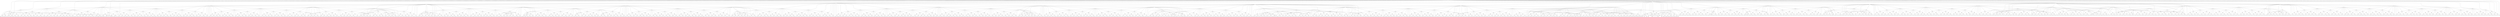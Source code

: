 graph G {
   8 -- 65
   8 -- 17
   8 -- 32
   8 -- 16
   8 -- 34
   8 -- 69
   8 -- 131
   8 -- 139
   8 -- 263
   8 -- 279
   8 -- 527
   8 -- 559
   8 -- 1119
   8 -- 1055
   8 -- 2239
   8 -- 2111
   64 -- 128
   64 -- 256
   64 -- 129
   64 -- 513
   64 -- 258
   64 -- 517
   64 -- 1027
   64 -- 1035
   64 -- 2055
   64 -- 2071
   512 -- 2048
   512 -- 1024
   512 -- 1025
   512 -- 2050
   0 -- 1
   0 -- 2
   0 -- 27
   0 -- 11
   0 -- 3
   0 -- 13
   0 -- 5
   0 -- 6
   0 -- 23
   0 -- 111
   0 -- 47
   0 -- 55
   0 -- 223
   0 -- 95
   0 -- 3071
   0 -- 1791
   0 -- 1535
   0 -- 895
   0 -- 767
   0 -- 447
   0 -- 383
   0 -- 191
   1 -- 8
   1 -- 2
   1 -- 3
   1 -- 4
   1 -- 287
   1 -- 31
   1 -- 143
   1 -- 15
   1 -- 71
   1 -- 7
   1 -- 17
   1 -- 35
   1 -- 2303
   1 -- 2047
   1 -- 1151
   1 -- 1023
   1 -- 575
   1 -- 511
   1 -- 255
   1 -- 127
   1 -- 63
   2 -- 9
   2 -- 4
   2 -- 21
   2 -- 5
   2 -- 10
   2 -- 19
   2 -- 39
   2 -- 43
   2 -- 79
   2 -- 87
   2 -- 351
   2 -- 159
   2 -- 175
   2 -- 2815
   2 -- 2559
   2 -- 1407
   2 -- 1279
   2 -- 703
   2 -- 639
   2 -- 319
   3 -- 25
   3 -- 14
   3 -- 6
   3 -- 7
   3 -- 12
   3 -- 29
   3 -- 51
   3 -- 59
   3 -- 103
   3 -- 119
   3 -- 207
   3 -- 239
   3 -- 479
   3 -- 415
   3 -- 1919
   3 -- 1663
   3 -- 959
   3 -- 831
   4 -- 33
   4 -- 9
   4 -- 18
   4 -- 16
   4 -- 8
   4 -- 37
   4 -- 67
   4 -- 75
   4 -- 135
   4 -- 151
   4 -- 271
   4 -- 303
   4 -- 607
   4 -- 543
   4 -- 2431
   4 -- 2175
   4 -- 1215
   4 -- 1087
   5 -- 10
   5 -- 83
   5 -- 11
   5 -- 20
   5 -- 22
   5 -- 41
   5 -- 45
   5 -- 91
   5 -- 167
   5 -- 183
   5 -- 335
   5 -- 367
   5 -- 735
   5 -- 671
   5 -- 2943
   5 -- 2687
   5 -- 1471
   5 -- 1343
   6 -- 99
   6 -- 24
   6 -- 12
   6 -- 53
   6 -- 13
   6 -- 26
   6 -- 49
   6 -- 107
   6 -- 199
   6 -- 215
   6 -- 399
   6 -- 431
   6 -- 863
   6 -- 799
   6 -- 1727
   6 -- 1599
   7 -- 115
   7 -- 57
   7 -- 30
   7 -- 14
   7 -- 463
   7 -- 15
   7 -- 28
   7 -- 61
   7 -- 123
   7 -- 231
   7 -- 247
   7 -- 495
   7 -- 991
   7 -- 927
   7 -- 1983
   7 -- 1855
   9 -- 36
   9 -- 18
   9 -- 19
   9 -- 147
   9 -- 38
   9 -- 73
   9 -- 77
   9 -- 155
   9 -- 295
   9 -- 311
   9 -- 591
   9 -- 623
   9 -- 1247
   9 -- 1183
   9 -- 2495
   9 -- 2367
   10 -- 21
   10 -- 85
   10 -- 42
   10 -- 20
   10 -- 40
   10 -- 81
   10 -- 163
   10 -- 171
   10 -- 327
   10 -- 343
   10 -- 655
   10 -- 687
   10 -- 1375
   10 -- 1311
   10 -- 2751
   10 -- 2623
   11 -- 93
   11 -- 46
   11 -- 22
   11 -- 23
   11 -- 44
   11 -- 89
   11 -- 179
   11 -- 187
   11 -- 359
   11 -- 375
   11 -- 719
   11 -- 751
   11 -- 1503
   11 -- 1439
   11 -- 3007
   11 -- 2879
   12 -- 195
   12 -- 48
   12 -- 24
   12 -- 97
   12 -- 25
   12 -- 50
   12 -- 101
   12 -- 203
   12 -- 391
   12 -- 407
   12 -- 783
   12 -- 815
   12 -- 1631
   12 -- 1567
   13 -- 54
   13 -- 26
   13 -- 211
   13 -- 219
   13 -- 27
   13 -- 52
   13 -- 105
   13 -- 109
   13 -- 423
   13 -- 439
   13 -- 847
   13 -- 879
   13 -- 1759
   13 -- 1695
   14 -- 455
   14 -- 227
   14 -- 28
   14 -- 117
   14 -- 29
   14 -- 56
   14 -- 58
   14 -- 113
   14 -- 235
   14 -- 471
   14 -- 911
   14 -- 943
   14 -- 1887
   14 -- 1823
   15 -- 2015
   15 -- 1951
   15 -- 31
   15 -- 121
   15 -- 62
   15 -- 30
   15 -- 60
   15 -- 125
   15 -- 243
   15 -- 251
   15 -- 487
   15 -- 503
   15 -- 975
   15 -- 1007
   16 -- 64
   16 -- 32
   16 -- 129
   16 -- 33
   16 -- 66
   16 -- 133
   16 -- 259
   16 -- 267
   16 -- 519
   16 -- 535
   16 -- 1039
   16 -- 1071
   16 -- 2143
   16 -- 2079
   17 -- 137
   17 -- 34
   17 -- 275
   17 -- 35
   17 -- 68
   17 -- 70
   17 -- 141
   17 -- 283
   17 -- 551
   17 -- 567
   17 -- 1103
   17 -- 1135
   17 -- 2271
   17 -- 2207
   18 -- 145
   18 -- 36
   18 -- 149
   18 -- 37
   18 -- 72
   18 -- 74
   18 -- 291
   18 -- 299
   18 -- 583
   18 -- 599
   18 -- 1167
   18 -- 1199
   18 -- 2399
   18 -- 2335
   19 -- 153
   19 -- 78
   19 -- 38
   19 -- 615
   19 -- 39
   19 -- 76
   19 -- 157
   19 -- 307
   19 -- 315
   19 -- 631
   19 -- 1231
   19 -- 1263
   19 -- 2527
   19 -- 2463
   20 -- 82
   20 -- 165
   20 -- 80
   20 -- 40
   20 -- 161
   20 -- 41
   20 -- 323
   20 -- 331
   20 -- 647
   20 -- 663
   20 -- 1295
   20 -- 1327
   20 -- 2655
   20 -- 2591
   21 -- 42
   21 -- 339
   21 -- 43
   21 -- 84
   21 -- 86
   21 -- 169
   21 -- 173
   21 -- 347
   21 -- 679
   21 -- 695
   21 -- 1359
   21 -- 1391
   21 -- 2783
   21 -- 2719
   22 -- 355
   22 -- 181
   22 -- 45
   22 -- 44
   22 -- 88
   22 -- 90
   22 -- 177
   22 -- 363
   22 -- 711
   22 -- 727
   22 -- 1423
   22 -- 1455
   22 -- 2911
   22 -- 2847
   23 -- 371
   23 -- 94
   23 -- 46
   23 -- 1519
   23 -- 47
   23 -- 92
   23 -- 185
   23 -- 189
   23 -- 379
   23 -- 743
   23 -- 759
   23 -- 1487
   23 -- 3039
   23 -- 2975
   24 -- 96
   24 -- 48
   24 -- 193
   24 -- 49
   24 -- 98
   24 -- 197
   24 -- 387
   24 -- 395
   24 -- 775
   24 -- 791
   24 -- 1551
   24 -- 1583
   25 -- 100
   25 -- 403
   25 -- 51
   25 -- 50
   25 -- 102
   25 -- 201
   25 -- 205
   25 -- 411
   25 -- 807
   25 -- 823
   25 -- 1615
   25 -- 1647
   26 -- 213
   26 -- 53
   26 -- 52
   26 -- 104
   26 -- 106
   26 -- 209
   26 -- 419
   26 -- 427
   26 -- 839
   26 -- 855
   26 -- 1679
   26 -- 1711
   27 -- 221
   27 -- 110
   27 -- 54
   27 -- 887
   27 -- 55
   27 -- 108
   27 -- 217
   27 -- 435
   27 -- 443
   27 -- 871
   27 -- 1743
   27 -- 1775
   28 -- 903
   28 -- 112
   28 -- 56
   28 -- 225
   28 -- 57
   28 -- 114
   28 -- 229
   28 -- 451
   28 -- 459
   28 -- 919
   28 -- 1807
   28 -- 1839
   29 -- 118
   29 -- 467
   29 -- 59
   29 -- 58
   29 -- 116
   29 -- 233
   29 -- 237
   29 -- 475
   29 -- 935
   29 -- 951
   29 -- 1871
   29 -- 1903
   30 -- 967
   30 -- 1935
   30 -- 60
   30 -- 245
   30 -- 61
   30 -- 120
   30 -- 122
   30 -- 241
   30 -- 483
   30 -- 491
   30 -- 983
   30 -- 1967
   31 -- 63
   31 -- 1999
   31 -- 249
   31 -- 62
   31 -- 126
   31 -- 124
   31 -- 253
   31 -- 499
   31 -- 507
   31 -- 999
   31 -- 1015
   31 -- 2031
   32 -- 64
   32 -- 128
   32 -- 65
   32 -- 257
   32 -- 130
   32 -- 261
   32 -- 515
   32 -- 523
   32 -- 1031
   32 -- 1047
   32 -- 2063
   32 -- 2095
   33 -- 132
   33 -- 66
   33 -- 531
   33 -- 67
   33 -- 134
   33 -- 265
   33 -- 269
   33 -- 539
   33 -- 1063
   33 -- 1079
   33 -- 2127
   33 -- 2159
   34 -- 273
   34 -- 136
   34 -- 68
   34 -- 277
   34 -- 69
   34 -- 138
   34 -- 547
   34 -- 555
   34 -- 1095
   34 -- 1111
   34 -- 2191
   34 -- 2223
   35 -- 281
   35 -- 142
   35 -- 70
   35 -- 71
   35 -- 140
   35 -- 285
   35 -- 563
   35 -- 571
   35 -- 1127
   35 -- 1143
   35 -- 2255
   35 -- 2287
   36 -- 146
   36 -- 289
   36 -- 73
   36 -- 144
   36 -- 72
   36 -- 293
   36 -- 579
   36 -- 587
   36 -- 1159
   36 -- 1175
   36 -- 2319
   36 -- 2351
   37 -- 74
   37 -- 148
   37 -- 595
   37 -- 75
   37 -- 150
   37 -- 297
   37 -- 301
   37 -- 603
   37 -- 1191
   37 -- 1207
   37 -- 2383
   37 -- 2415
   38 -- 611
   38 -- 305
   38 -- 76
   38 -- 309
   38 -- 77
   38 -- 152
   38 -- 154
   38 -- 619
   38 -- 1223
   38 -- 1239
   38 -- 2447
   38 -- 2479
   39 -- 627
   39 -- 158
   39 -- 78
   39 -- 2511
   39 -- 79
   39 -- 156
   39 -- 313
   39 -- 317
   39 -- 635
   39 -- 1255
   39 -- 1271
   39 -- 2543
   40 -- 162
   40 -- 160
   40 -- 80
   40 -- 321
   40 -- 81
   40 -- 325
   40 -- 643
   40 -- 651
   40 -- 1287
   40 -- 1303
   40 -- 2575
   40 -- 2607
   41 -- 164
   41 -- 333
   41 -- 82
   41 -- 83
   41 -- 659
   41 -- 166
   41 -- 329
   41 -- 667
   41 -- 1319
   41 -- 1335
   41 -- 2639
   41 -- 2671
   42 -- 85
   42 -- 341
   42 -- 170
   42 -- 84
   42 -- 168
   42 -- 337
   42 -- 675
   42 -- 683
   42 -- 1351
   42 -- 1367
   42 -- 2703
   42 -- 2735
   43 -- 349
   43 -- 174
   43 -- 86
   43 -- 87
   43 -- 172
   43 -- 345
   43 -- 691
   43 -- 699
   43 -- 1383
   43 -- 1399
   43 -- 2767
   43 -- 2799
   44 -- 707
   44 -- 715
   44 -- 176
   44 -- 88
   44 -- 353
   44 -- 89
   44 -- 178
   44 -- 357
   44 -- 1415
   44 -- 1431
   44 -- 2831
   44 -- 2863
   45 -- 182
   45 -- 365
   45 -- 90
   45 -- 723
   45 -- 731
   45 -- 91
   45 -- 180
   45 -- 361
   45 -- 1447
   45 -- 1463
   45 -- 2895
   45 -- 2927
   46 -- 1495
   46 -- 739
   46 -- 92
   46 -- 373
   46 -- 93
   46 -- 184
   46 -- 186
   46 -- 369
   46 -- 747
   46 -- 1479
   46 -- 2959
   46 -- 2991
   47 -- 95
   47 -- 190
   47 -- 94
   47 -- 188
   47 -- 377
   47 -- 381
   47 -- 755
   47 -- 763
   47 -- 1511
   47 -- 1527
   47 -- 3023
   47 -- 3055
   48 -- 192
   48 -- 96
   48 -- 385
   48 -- 97
   48 -- 194
   48 -- 389
   48 -- 771
   48 -- 779
   48 -- 1543
   48 -- 1559
   49 -- 198
   49 -- 98
   49 -- 787
   49 -- 99
   49 -- 196
   49 -- 393
   49 -- 397
   49 -- 795
   49 -- 1575
   49 -- 1591
   50 -- 401
   50 -- 100
   50 -- 405
   50 -- 101
   50 -- 200
   50 -- 202
   50 -- 803
   50 -- 811
   50 -- 1607
   50 -- 1623
   51 -- 409
   51 -- 819
   51 -- 206
   51 -- 102
   51 -- 1639
   51 -- 103
   51 -- 204
   51 -- 413
   51 -- 827
   51 -- 1655
   52 -- 210
   52 -- 421
   52 -- 208
   52 -- 104
   52 -- 417
   52 -- 105
   52 -- 835
   52 -- 843
   52 -- 1671
   52 -- 1687
   53 -- 106
   53 -- 214
   53 -- 851
   53 -- 107
   53 -- 212
   53 -- 425
   53 -- 429
   53 -- 859
   53 -- 1703
   53 -- 1719
   54 -- 867
   54 -- 437
   54 -- 109
   54 -- 108
   54 -- 216
   54 -- 218
   54 -- 433
   54 -- 875
   54 -- 1735
   54 -- 1751
   55 -- 883
   55 -- 222
   55 -- 110
   55 -- 111
   55 -- 220
   55 -- 441
   55 -- 445
   55 -- 891
   55 -- 1767
   55 -- 1783
   56 -- 224
   56 -- 112
   56 -- 449
   56 -- 113
   56 -- 226
   56 -- 453
   56 -- 899
   56 -- 907
   56 -- 1799
   56 -- 1815
   57 -- 228
   57 -- 114
   57 -- 915
   57 -- 115
   57 -- 230
   57 -- 457
   57 -- 461
   57 -- 923
   57 -- 1831
   57 -- 1847
   58 -- 469
   58 -- 117
   58 -- 116
   58 -- 232
   58 -- 234
   58 -- 465
   58 -- 931
   58 -- 939
   58 -- 1863
   58 -- 1879
   59 -- 477
   59 -- 947
   59 -- 238
   59 -- 118
   59 -- 1911
   59 -- 119
   59 -- 236
   59 -- 473
   59 -- 955
   59 -- 1895
   60 -- 240
   60 -- 120
   60 -- 481
   60 -- 121
   60 -- 242
   60 -- 485
   60 -- 963
   60 -- 971
   60 -- 1927
   60 -- 1943
   61 -- 246
   61 -- 122
   61 -- 979
   61 -- 123
   61 -- 244
   61 -- 489
   61 -- 493
   61 -- 987
   61 -- 1959
   61 -- 1975
   62 -- 124
   62 -- 501
   62 -- 125
   62 -- 248
   62 -- 250
   62 -- 497
   62 -- 995
   62 -- 1003
   62 -- 1991
   62 -- 2007
   63 -- 127
   63 -- 505
   63 -- 126
   63 -- 254
   63 -- 252
   63 -- 509
   63 -- 1011
   63 -- 1019
   63 -- 2023
   63 -- 2039
   65 -- 130
   65 -- 1043
   65 -- 131
   65 -- 260
   65 -- 262
   65 -- 521
   65 -- 525
   65 -- 1051
   65 -- 2087
   65 -- 2103
   66 -- 529
   66 -- 264
   66 -- 132
   66 -- 533
   66 -- 133
   66 -- 266
   66 -- 1059
   66 -- 1067
   66 -- 2119
   66 -- 2135
   67 -- 537
   67 -- 268
   67 -- 270
   67 -- 134
   67 -- 135
   67 -- 541
   67 -- 1075
   67 -- 1083
   67 -- 2151
   67 -- 2167
   68 -- 274
   68 -- 545
   68 -- 137
   68 -- 272
   68 -- 136
   68 -- 549
   68 -- 1091
   68 -- 1099
   68 -- 2183
   68 -- 2199
   69 -- 138
   69 -- 1107
   69 -- 139
   69 -- 276
   69 -- 278
   69 -- 553
   69 -- 557
   69 -- 1115
   69 -- 2215
   69 -- 2231
   70 -- 1123
   70 -- 561
   70 -- 140
   70 -- 565
   70 -- 141
   70 -- 280
   70 -- 282
   70 -- 1131
   70 -- 2247
   70 -- 2263
   71 -- 1139
   71 -- 569
   71 -- 286
   71 -- 142
   71 -- 143
   71 -- 284
   71 -- 573
   71 -- 1147
   71 -- 2279
   71 -- 2295
   72 -- 290
   72 -- 288
   72 -- 144
   72 -- 577
   72 -- 145
   72 -- 581
   72 -- 1155
   72 -- 1163
   72 -- 2311
   72 -- 2327
   73 -- 292
   73 -- 585
   73 -- 146
   73 -- 147
   73 -- 1171
   73 -- 294
   73 -- 589
   73 -- 1179
   73 -- 2343
   73 -- 2359
   74 -- 149
   74 -- 597
   74 -- 298
   74 -- 148
   74 -- 296
   74 -- 593
   74 -- 1187
   74 -- 1195
   74 -- 2375
   74 -- 2391
   75 -- 605
   75 -- 300
   75 -- 302
   75 -- 150
   75 -- 151
   75 -- 601
   75 -- 1203
   75 -- 1211
   75 -- 2407
   75 -- 2423
   76 -- 1219
   76 -- 304
   76 -- 152
   76 -- 609
   76 -- 153
   76 -- 306
   76 -- 613
   76 -- 1227
   76 -- 2439
   76 -- 2455
   77 -- 310
   77 -- 617
   77 -- 154
   77 -- 1235
   77 -- 1243
   77 -- 155
   77 -- 308
   77 -- 621
   77 -- 2471
   77 -- 2487
   78 -- 1251
   78 -- 156
   78 -- 629
   78 -- 157
   78 -- 312
   78 -- 314
   78 -- 625
   78 -- 1259
   78 -- 2503
   78 -- 2519
   79 -- 159
   79 -- 2535
   79 -- 318
   79 -- 158
   79 -- 316
   79 -- 633
   79 -- 637
   79 -- 1267
   79 -- 1275
   79 -- 2551
   80 -- 320
   80 -- 160
   80 -- 641
   80 -- 161
   80 -- 322
   80 -- 645
   80 -- 1283
   80 -- 1291
   80 -- 2567
   80 -- 2583
   81 -- 162
   81 -- 1299
   81 -- 163
   81 -- 324
   81 -- 326
   81 -- 649
   81 -- 653
   81 -- 1307
   81 -- 2599
   81 -- 2615
   82 -- 657
   82 -- 164
   82 -- 661
   82 -- 165
   82 -- 328
   82 -- 330
   82 -- 1315
   82 -- 1323
   82 -- 2631
   82 -- 2647
   83 -- 665
   83 -- 669
   83 -- 334
   83 -- 166
   83 -- 2663
   83 -- 167
   83 -- 332
   83 -- 1331
   83 -- 1339
   83 -- 2679
   84 -- 338
   84 -- 677
   84 -- 336
   84 -- 168
   84 -- 673
   84 -- 169
   84 -- 1347
   84 -- 1355
   84 -- 2695
   84 -- 2711
   85 -- 170
   85 -- 1363
   85 -- 171
   85 -- 340
   85 -- 342
   85 -- 681
   85 -- 685
   85 -- 1371
   85 -- 2727
   85 -- 2743
   86 -- 1379
   86 -- 1387
   86 -- 693
   86 -- 173
   86 -- 172
   86 -- 344
   86 -- 346
   86 -- 689
   86 -- 2759
   86 -- 2775
   87 -- 1395
   87 -- 350
   87 -- 174
   87 -- 175
   87 -- 348
   87 -- 697
   87 -- 701
   87 -- 1403
   87 -- 2791
   87 -- 2807
   88 -- 352
   88 -- 176
   88 -- 705
   88 -- 177
   88 -- 354
   88 -- 709
   88 -- 1411
   88 -- 1419
   88 -- 2823
   88 -- 2839
   89 -- 356
   89 -- 1427
   89 -- 179
   89 -- 178
   89 -- 358
   89 -- 713
   89 -- 717
   89 -- 1435
   89 -- 2855
   89 -- 2871
   90 -- 725
   90 -- 181
   90 -- 180
   90 -- 360
   90 -- 362
   90 -- 721
   90 -- 1443
   90 -- 1451
   90 -- 2887
   90 -- 2903
   91 -- 733
   91 -- 366
   91 -- 182
   91 -- 2935
   91 -- 183
   91 -- 364
   91 -- 729
   91 -- 1459
   91 -- 1467
   91 -- 2919
   92 -- 2967
   92 -- 368
   92 -- 184
   92 -- 737
   92 -- 185
   92 -- 370
   92 -- 741
   92 -- 1475
   92 -- 1483
   92 -- 2951
   93 -- 374
   93 -- 1491
   93 -- 187
   93 -- 186
   93 -- 372
   93 -- 745
   93 -- 749
   93 -- 1499
   93 -- 2983
   93 -- 2999
   94 -- 3031
   94 -- 188
   94 -- 757
   94 -- 189
   94 -- 376
   94 -- 378
   94 -- 753
   94 -- 1507
   94 -- 1515
   94 -- 3015
   95 -- 191
   95 -- 190
   95 -- 382
   95 -- 380
   95 -- 761
   95 -- 765
   95 -- 1523
   95 -- 1531
   95 -- 3047
   95 -- 3063
   96 -- 192
   96 -- 384
   96 -- 193
   96 -- 769
   96 -- 386
   96 -- 773
   96 -- 1539
   96 -- 1547
   97 -- 388
   97 -- 194
   97 -- 1555
   97 -- 195
   97 -- 390
   97 -- 777
   97 -- 781
   97 -- 1563
   98 -- 785
   98 -- 392
   98 -- 196
   98 -- 789
   98 -- 197
   98 -- 394
   98 -- 1571
   98 -- 1579
   99 -- 793
   99 -- 398
   99 -- 198
   99 -- 199
   99 -- 396
   99 -- 797
   99 -- 1587
   99 -- 1595
   100 -- 402
   100 -- 801
   100 -- 201
   100 -- 400
   100 -- 200
   100 -- 805
   100 -- 1603
   100 -- 1611
   101 -- 202
   101 -- 404
   101 -- 1619
   101 -- 203
   101 -- 406
   101 -- 809
   101 -- 813
   101 -- 1627
   102 -- 1635
   102 -- 817
   102 -- 204
   102 -- 821
   102 -- 205
   102 -- 408
   102 -- 410
   102 -- 1643
   103 -- 1651
   103 -- 414
   103 -- 206
   103 -- 207
   103 -- 412
   103 -- 825
   103 -- 829
   103 -- 1659
   104 -- 418
   104 -- 416
   104 -- 208
   104 -- 833
   104 -- 209
   104 -- 837
   104 -- 1667
   104 -- 1675
   105 -- 420
   105 -- 845
   105 -- 210
   105 -- 211
   105 -- 1683
   105 -- 422
   105 -- 841
   105 -- 1691
   106 -- 213
   106 -- 853
   106 -- 426
   106 -- 212
   106 -- 424
   106 -- 849
   106 -- 1699
   106 -- 1707
   107 -- 861
   107 -- 430
   107 -- 214
   107 -- 215
   107 -- 428
   107 -- 857
   107 -- 1715
   107 -- 1723
   108 -- 1731
   108 -- 432
   108 -- 216
   108 -- 865
   108 -- 217
   108 -- 434
   108 -- 869
   108 -- 1739
   109 -- 438
   109 -- 877
   109 -- 218
   109 -- 1747
   109 -- 1755
   109 -- 219
   109 -- 436
   109 -- 873
   110 -- 1763
   110 -- 220
   110 -- 885
   110 -- 221
   110 -- 440
   110 -- 442
   110 -- 881
   110 -- 1771
   111 -- 223
   111 -- 446
   111 -- 222
   111 -- 444
   111 -- 889
   111 -- 893
   111 -- 1779
   111 -- 1787
   112 -- 448
   112 -- 224
   112 -- 897
   112 -- 225
   112 -- 450
   112 -- 901
   112 -- 1795
   112 -- 1803
   113 -- 454
   113 -- 226
   113 -- 1811
   113 -- 227
   113 -- 452
   113 -- 905
   113 -- 909
   113 -- 1819
   114 -- 913
   114 -- 228
   114 -- 917
   114 -- 229
   114 -- 456
   114 -- 458
   114 -- 1827
   114 -- 1835
   115 -- 921
   115 -- 231
   115 -- 462
   115 -- 230
   115 -- 460
   115 -- 925
   115 -- 1843
   115 -- 1851
   116 -- 466
   116 -- 933
   116 -- 464
   116 -- 232
   116 -- 929
   116 -- 233
   116 -- 1859
   116 -- 1867
   117 -- 234
   117 -- 470
   117 -- 1875
   117 -- 235
   117 -- 468
   117 -- 937
   117 -- 941
   117 -- 1883
   118 -- 1891
   118 -- 949
   118 -- 237
   118 -- 236
   118 -- 472
   118 -- 474
   118 -- 945
   118 -- 1899
   119 -- 1907
   119 -- 1915
   119 -- 478
   119 -- 238
   119 -- 239
   119 -- 476
   119 -- 953
   119 -- 957
   120 -- 480
   120 -- 240
   120 -- 961
   120 -- 241
   120 -- 482
   120 -- 965
   120 -- 1923
   120 -- 1931
   121 -- 484
   121 -- 242
   121 -- 1939
   121 -- 243
   121 -- 486
   121 -- 969
   121 -- 973
   121 -- 1947
   122 -- 981
   122 -- 245
   122 -- 244
   122 -- 488
   122 -- 490
   122 -- 977
   122 -- 1955
   122 -- 1963
   123 -- 989
   123 -- 247
   123 -- 494
   123 -- 246
   123 -- 492
   123 -- 985
   123 -- 1971
   123 -- 1979
   124 -- 496
   124 -- 248
   124 -- 993
   124 -- 249
   124 -- 498
   124 -- 997
   124 -- 1987
   124 -- 1995
   125 -- 502
   125 -- 250
   125 -- 2003
   125 -- 251
   125 -- 500
   125 -- 1001
   125 -- 1005
   125 -- 2011
   126 -- 252
   126 -- 1013
   126 -- 253
   126 -- 504
   126 -- 506
   126 -- 1009
   126 -- 2019
   126 -- 2027
   127 -- 255
   127 -- 1017
   127 -- 254
   127 -- 510
   127 -- 508
   127 -- 1021
   127 -- 2035
   127 -- 2043
   128 -- 256
   128 -- 512
   128 -- 257
   128 -- 1025
   128 -- 514
   128 -- 1029
   128 -- 2051
   128 -- 2059
   129 -- 258
   129 -- 2067
   129 -- 259
   129 -- 516
   129 -- 518
   129 -- 1033
   129 -- 1037
   129 -- 2075
   130 -- 1041
   130 -- 520
   130 -- 260
   130 -- 1045
   130 -- 261
   130 -- 522
   130 -- 2083
   130 -- 2091
   131 -- 1049
   131 -- 526
   131 -- 262
   131 -- 263
   131 -- 524
   131 -- 1053
   131 -- 2099
   131 -- 2107
   132 -- 530
   132 -- 1057
   132 -- 265
   132 -- 528
   132 -- 264
   132 -- 1061
   132 -- 2115
   132 -- 2123
   133 -- 266
   133 -- 2131
   133 -- 267
   133 -- 532
   133 -- 534
   133 -- 1065
   133 -- 1069
   133 -- 2139
   134 -- 2147
   134 -- 1073
   134 -- 268
   134 -- 1077
   134 -- 269
   134 -- 536
   134 -- 538
   134 -- 2155
   135 -- 2163
   135 -- 540
   135 -- 542
   135 -- 270
   135 -- 271
   135 -- 1081
   135 -- 1085
   135 -- 2171
   136 -- 546
   136 -- 544
   136 -- 272
   136 -- 1089
   136 -- 273
   136 -- 1093
   136 -- 2179
   136 -- 2187
   137 -- 548
   137 -- 1097
   137 -- 274
   137 -- 275
   137 -- 2195
   137 -- 550
   137 -- 1101
   137 -- 2203
   138 -- 277
   138 -- 1109
   138 -- 554
   138 -- 276
   138 -- 552
   138 -- 1105
   138 -- 2211
   138 -- 2219
   139 -- 1117
   139 -- 558
   139 -- 278
   139 -- 279
   139 -- 556
   139 -- 1113
   139 -- 2227
   139 -- 2235
   140 -- 2243
   140 -- 560
   140 -- 280
   140 -- 1121
   140 -- 281
   140 -- 562
   140 -- 1125
   140 -- 2251
   141 -- 566
   141 -- 1129
   141 -- 282
   141 -- 2259
   141 -- 2267
   141 -- 283
   141 -- 564
   141 -- 1133
   142 -- 2275
   142 -- 284
   142 -- 1141
   142 -- 285
   142 -- 568
   142 -- 570
   142 -- 1137
   142 -- 2283
   143 -- 287
   143 -- 1145
   143 -- 574
   143 -- 286
   143 -- 572
   143 -- 1149
   143 -- 2291
   143 -- 2299
   144 -- 576
   144 -- 288
   144 -- 1153
   144 -- 289
   144 -- 578
   144 -- 1157
   144 -- 2307
   144 -- 2315
   145 -- 290
   145 -- 2323
   145 -- 291
   145 -- 580
   145 -- 582
   145 -- 1161
   145 -- 1165
   145 -- 2331
   146 -- 1169
   146 -- 292
   146 -- 1173
   146 -- 293
   146 -- 584
   146 -- 586
   146 -- 2339
   146 -- 2347
   147 -- 1177
   147 -- 590
   147 -- 294
   147 -- 295
   147 -- 588
   147 -- 1181
   147 -- 2355
   147 -- 2363
   148 -- 594
   148 -- 1189
   148 -- 592
   148 -- 296
   148 -- 1185
   148 -- 297
   148 -- 2371
   148 -- 2379
   149 -- 298
   149 -- 2387
   149 -- 299
   149 -- 596
   149 -- 598
   149 -- 1193
   149 -- 1197
   149 -- 2395
   150 -- 2403
   150 -- 1205
   150 -- 301
   150 -- 300
   150 -- 600
   150 -- 602
   150 -- 1201
   150 -- 2411
   151 -- 2419
   151 -- 604
   151 -- 606
   151 -- 302
   151 -- 303
   151 -- 1209
   151 -- 1213
   151 -- 2427
   152 -- 608
   152 -- 304
   152 -- 1217
   152 -- 305
   152 -- 610
   152 -- 1221
   152 -- 2435
   152 -- 2443
   153 -- 612
   153 -- 2451
   153 -- 307
   153 -- 306
   153 -- 614
   153 -- 1225
   153 -- 1229
   153 -- 2459
   154 -- 1237
   154 -- 309
   154 -- 308
   154 -- 616
   154 -- 618
   154 -- 1233
   154 -- 2467
   154 -- 2475
   155 -- 1245
   155 -- 1241
   155 -- 622
   155 -- 310
   155 -- 311
   155 -- 620
   155 -- 2483
   155 -- 2491
   156 -- 624
   156 -- 312
   156 -- 1249
   156 -- 313
   156 -- 626
   156 -- 1253
   156 -- 2499
   156 -- 2507
   157 -- 630
   157 -- 2515
   157 -- 315
   157 -- 314
   157 -- 628
   157 -- 1257
   157 -- 1261
   157 -- 2523
   158 -- 316
   158 -- 1269
   158 -- 317
   158 -- 632
   158 -- 634
   158 -- 1265
   158 -- 2531
   158 -- 2539
   159 -- 319
   159 -- 318
   159 -- 638
   159 -- 636
   159 -- 1273
   159 -- 1277
   159 -- 2547
   159 -- 2555
   160 -- 320
   160 -- 640
   160 -- 321
   160 -- 1281
   160 -- 642
   160 -- 1285
   160 -- 2563
   160 -- 2571
   161 -- 644
   161 -- 322
   161 -- 2579
   161 -- 323
   161 -- 646
   161 -- 1289
   161 -- 1293
   161 -- 2587
   162 -- 1297
   162 -- 648
   162 -- 324
   162 -- 1301
   162 -- 325
   162 -- 650
   162 -- 2595
   162 -- 2603
   163 -- 1305
   163 -- 654
   163 -- 326
   163 -- 327
   163 -- 652
   163 -- 1309
   163 -- 2611
   163 -- 2619
   164 -- 658
   164 -- 1313
   164 -- 329
   164 -- 656
   164 -- 328
   164 -- 1317
   164 -- 2627
   164 -- 2635
   165 -- 330
   165 -- 660
   165 -- 2643
   165 -- 331
   165 -- 662
   165 -- 1321
   165 -- 1325
   165 -- 2651
   166 -- 2659
   166 -- 1329
   166 -- 332
   166 -- 1333
   166 -- 333
   166 -- 664
   166 -- 666
   166 -- 2667
   167 -- 2675
   167 -- 1341
   167 -- 670
   167 -- 334
   167 -- 335
   167 -- 668
   167 -- 1337
   167 -- 2683
   168 -- 674
   168 -- 672
   168 -- 336
   168 -- 1345
   168 -- 337
   168 -- 1349
   168 -- 2691
   168 -- 2699
   169 -- 676
   169 -- 1357
   169 -- 338
   169 -- 339
   169 -- 2707
   169 -- 678
   169 -- 1353
   169 -- 2715
   170 -- 341
   170 -- 1365
   170 -- 682
   170 -- 340
   170 -- 680
   170 -- 1361
   170 -- 2723
   170 -- 2731
   171 -- 1373
   171 -- 686
   171 -- 342
   171 -- 343
   171 -- 684
   171 -- 1369
   171 -- 2739
   171 -- 2747
   172 -- 2755
   172 -- 688
   172 -- 344
   172 -- 1377
   172 -- 345
   172 -- 690
   172 -- 1381
   172 -- 2763
   173 -- 694
   173 -- 1389
   173 -- 346
   173 -- 2771
   173 -- 2779
   173 -- 347
   173 -- 692
   173 -- 1385
   174 -- 2787
   174 -- 2795
   174 -- 348
   174 -- 1397
   174 -- 349
   174 -- 696
   174 -- 698
   174 -- 1393
   175 -- 351
   175 -- 702
   175 -- 350
   175 -- 700
   175 -- 1401
   175 -- 1405
   175 -- 2803
   175 -- 2811
   176 -- 704
   176 -- 352
   176 -- 1409
   176 -- 353
   176 -- 706
   176 -- 1413
   176 -- 2819
   176 -- 2827
   177 -- 710
   177 -- 354
   177 -- 2835
   177 -- 355
   177 -- 708
   177 -- 1417
   177 -- 1421
   177 -- 2843
   178 -- 1425
   178 -- 356
   178 -- 1429
   178 -- 357
   178 -- 712
   178 -- 714
   178 -- 2851
   178 -- 2859
   179 -- 1433
   179 -- 2867
   179 -- 718
   179 -- 358
   179 -- 359
   179 -- 716
   179 -- 1437
   179 -- 2875
   180 -- 722
   180 -- 1445
   180 -- 720
   180 -- 360
   180 -- 1441
   180 -- 361
   180 -- 2883
   180 -- 2891
   181 -- 362
   181 -- 726
   181 -- 2899
   181 -- 363
   181 -- 724
   181 -- 1449
   181 -- 1453
   181 -- 2907
   182 -- 2915
   182 -- 1461
   182 -- 365
   182 -- 364
   182 -- 728
   182 -- 730
   182 -- 1457
   182 -- 2923
   183 -- 2931
   183 -- 1469
   183 -- 734
   183 -- 366
   183 -- 367
   183 -- 732
   183 -- 1465
   183 -- 2939
   184 -- 736
   184 -- 368
   184 -- 1473
   184 -- 369
   184 -- 738
   184 -- 1477
   184 -- 2947
   184 -- 2955
   185 -- 740
   185 -- 370
   185 -- 2963
   185 -- 371
   185 -- 742
   185 -- 1481
   185 -- 1485
   185 -- 2971
   186 -- 1493
   186 -- 373
   186 -- 372
   186 -- 744
   186 -- 746
   186 -- 1489
   186 -- 2979
   186 -- 2987
   187 -- 1501
   187 -- 2995
   187 -- 750
   187 -- 374
   187 -- 375
   187 -- 748
   187 -- 1497
   187 -- 3003
   188 -- 752
   188 -- 376
   188 -- 1505
   188 -- 377
   188 -- 754
   188 -- 1509
   188 -- 3011
   188 -- 3019
   189 -- 758
   189 -- 378
   189 -- 3027
   189 -- 379
   189 -- 756
   189 -- 1513
   189 -- 1517
   189 -- 3035
   190 -- 380
   190 -- 1525
   190 -- 381
   190 -- 760
   190 -- 762
   190 -- 1521
   190 -- 3043
   190 -- 3051
   191 -- 383
   191 -- 382
   191 -- 766
   191 -- 764
   191 -- 1529
   191 -- 1533
   191 -- 3059
   191 -- 3067
   192 -- 768
   192 -- 384
   192 -- 1537
   192 -- 385
   192 -- 770
   192 -- 1541
   193 -- 386
   193 -- 387
   193 -- 772
   193 -- 774
   193 -- 1545
   193 -- 1549
   194 -- 1553
   194 -- 776
   194 -- 388
   194 -- 1557
   194 -- 389
   194 -- 778
   195 -- 1561
   195 -- 780
   195 -- 782
   195 -- 390
   195 -- 391
   195 -- 1565
   196 -- 786
   196 -- 1569
   196 -- 393
   196 -- 784
   196 -- 392
   196 -- 1573
   197 -- 394
   197 -- 395
   197 -- 788
   197 -- 790
   197 -- 1577
   197 -- 1581
   198 -- 1585
   198 -- 396
   198 -- 1589
   198 -- 397
   198 -- 792
   198 -- 794
   199 -- 798
   199 -- 398
   199 -- 399
   199 -- 796
   199 -- 1593
   199 -- 1597
   200 -- 802
   200 -- 800
   200 -- 400
   200 -- 1601
   200 -- 401
   200 -- 1605
   201 -- 804
   201 -- 1609
   201 -- 402
   201 -- 403
   201 -- 806
   201 -- 1613
   202 -- 1621
   202 -- 405
   202 -- 810
   202 -- 404
   202 -- 808
   202 -- 1617
   203 -- 1629
   203 -- 812
   203 -- 814
   203 -- 406
   203 -- 407
   203 -- 1625
   204 -- 816
   204 -- 408
   204 -- 1633
   204 -- 409
   204 -- 818
   204 -- 1637
   205 -- 822
   205 -- 1641
   205 -- 410
   205 -- 411
   205 -- 820
   205 -- 1645
   206 -- 412
   206 -- 1653
   206 -- 413
   206 -- 824
   206 -- 826
   206 -- 1649
   207 -- 415
   207 -- 830
   207 -- 414
   207 -- 828
   207 -- 1657
   207 -- 1661
   208 -- 832
   208 -- 416
   208 -- 1665
   208 -- 417
   208 -- 834
   208 -- 1669
   209 -- 418
   209 -- 419
   209 -- 836
   209 -- 838
   209 -- 1673
   209 -- 1677
   210 -- 1681
   210 -- 420
   210 -- 1685
   210 -- 421
   210 -- 840
   210 -- 842
   211 -- 1689
   211 -- 1693
   211 -- 846
   211 -- 422
   211 -- 423
   211 -- 844
   212 -- 850
   212 -- 1701
   212 -- 848
   212 -- 424
   212 -- 1697
   212 -- 425
   213 -- 426
   213 -- 427
   213 -- 852
   213 -- 854
   213 -- 1705
   213 -- 1709
   214 -- 1717
   214 -- 429
   214 -- 428
   214 -- 856
   214 -- 858
   214 -- 1713
   215 -- 862
   215 -- 430
   215 -- 431
   215 -- 860
   215 -- 1721
   215 -- 1725
   216 -- 864
   216 -- 432
   216 -- 1729
   216 -- 433
   216 -- 866
   216 -- 1733
   217 -- 868
   217 -- 435
   217 -- 434
   217 -- 870
   217 -- 1737
   217 -- 1741
   218 -- 1749
   218 -- 437
   218 -- 436
   218 -- 872
   218 -- 874
   218 -- 1745
   219 -- 1757
   219 -- 878
   219 -- 438
   219 -- 439
   219 -- 876
   219 -- 1753
   220 -- 880
   220 -- 440
   220 -- 1761
   220 -- 441
   220 -- 882
   220 -- 1765
   221 -- 886
   221 -- 443
   221 -- 442
   221 -- 884
   221 -- 1769
   221 -- 1773
   222 -- 444
   222 -- 1781
   222 -- 445
   222 -- 888
   222 -- 890
   222 -- 1777
   223 -- 447
   223 -- 894
   223 -- 446
   223 -- 892
   223 -- 1785
   223 -- 1789
   224 -- 896
   224 -- 448
   224 -- 1793
   224 -- 449
   224 -- 898
   224 -- 1797
   225 -- 900
   225 -- 450
   225 -- 451
   225 -- 902
   225 -- 1801
   225 -- 1805
   226 -- 1809
   226 -- 904
   226 -- 452
   226 -- 1813
   226 -- 453
   226 -- 906
   227 -- 1817
   227 -- 910
   227 -- 454
   227 -- 455
   227 -- 908
   227 -- 1821
   228 -- 914
   228 -- 1825
   228 -- 457
   228 -- 912
   228 -- 456
   228 -- 1829
   229 -- 458
   229 -- 916
   229 -- 459
   229 -- 918
   229 -- 1833
   229 -- 1837
   230 -- 1841
   230 -- 460
   230 -- 1845
   230 -- 461
   230 -- 920
   230 -- 922
   231 -- 463
   231 -- 926
   231 -- 462
   231 -- 924
   231 -- 1849
   231 -- 1853
   232 -- 930
   232 -- 928
   232 -- 464
   232 -- 1857
   232 -- 465
   232 -- 1861
   233 -- 932
   233 -- 1869
   233 -- 466
   233 -- 467
   233 -- 934
   233 -- 1865
   234 -- 1877
   234 -- 469
   234 -- 938
   234 -- 468
   234 -- 936
   234 -- 1873
   235 -- 1885
   235 -- 942
   235 -- 470
   235 -- 471
   235 -- 940
   235 -- 1881
   236 -- 944
   236 -- 472
   236 -- 1889
   236 -- 473
   236 -- 946
   236 -- 1893
   237 -- 950
   237 -- 1901
   237 -- 474
   237 -- 475
   237 -- 948
   237 -- 1897
   238 -- 476
   238 -- 1909
   238 -- 477
   238 -- 952
   238 -- 954
   238 -- 1905
   239 -- 479
   239 -- 958
   239 -- 478
   239 -- 956
   239 -- 1913
   239 -- 1917
   240 -- 960
   240 -- 480
   240 -- 1921
   240 -- 481
   240 -- 962
   240 -- 1925
   241 -- 966
   241 -- 482
   241 -- 483
   241 -- 964
   241 -- 1929
   241 -- 1933
   242 -- 1937
   242 -- 484
   242 -- 1941
   242 -- 485
   242 -- 968
   242 -- 970
   243 -- 1945
   243 -- 487
   243 -- 974
   243 -- 486
   243 -- 972
   243 -- 1949
   244 -- 978
   244 -- 1957
   244 -- 976
   244 -- 488
   244 -- 1953
   244 -- 489
   245 -- 490
   245 -- 982
   245 -- 491
   245 -- 980
   245 -- 1961
   245 -- 1965
   246 -- 1973
   246 -- 493
   246 -- 492
   246 -- 984
   246 -- 986
   246 -- 1969
   247 -- 495
   247 -- 990
   247 -- 494
   247 -- 988
   247 -- 1977
   247 -- 1981
   248 -- 992
   248 -- 496
   248 -- 1985
   248 -- 497
   248 -- 994
   248 -- 1989
   249 -- 996
   249 -- 498
   249 -- 499
   249 -- 998
   249 -- 1993
   249 -- 1997
   250 -- 2005
   250 -- 501
   250 -- 500
   250 -- 1000
   250 -- 1002
   250 -- 2001
   251 -- 2013
   251 -- 503
   251 -- 1006
   251 -- 502
   251 -- 1004
   251 -- 2009
   252 -- 1008
   252 -- 504
   252 -- 2017
   252 -- 505
   252 -- 1010
   252 -- 2021
   253 -- 1014
   253 -- 506
   253 -- 507
   253 -- 1012
   253 -- 2025
   253 -- 2029
   254 -- 508
   254 -- 2037
   254 -- 509
   254 -- 1016
   254 -- 1018
   254 -- 2033
   255 -- 511
   255 -- 2041
   255 -- 1022
   255 -- 510
   255 -- 1020
   255 -- 2045
   256 -- 1024
   256 -- 512
   256 -- 2049
   256 -- 513
   256 -- 1026
   256 -- 2053
   257 -- 514
   257 -- 515
   257 -- 1028
   257 -- 1030
   257 -- 2057
   257 -- 2061
   258 -- 2065
   258 -- 1032
   258 -- 516
   258 -- 2069
   258 -- 517
   258 -- 1034
   259 -- 2073
   259 -- 1038
   259 -- 518
   259 -- 519
   259 -- 1036
   259 -- 2077
   260 -- 1042
   260 -- 2081
   260 -- 521
   260 -- 1040
   260 -- 520
   260 -- 2085
   261 -- 522
   261 -- 523
   261 -- 1044
   261 -- 1046
   261 -- 2089
   261 -- 2093
   262 -- 2097
   262 -- 524
   262 -- 2101
   262 -- 525
   262 -- 1048
   262 -- 1050
   263 -- 1054
   263 -- 526
   263 -- 527
   263 -- 1052
   263 -- 2105
   263 -- 2109
   264 -- 1058
   264 -- 1056
   264 -- 528
   264 -- 2113
   264 -- 529
   264 -- 2117
   265 -- 1060
   265 -- 2121
   265 -- 530
   265 -- 531
   265 -- 1062
   265 -- 2125
   266 -- 2133
   266 -- 533
   266 -- 1066
   266 -- 532
   266 -- 1064
   266 -- 2129
   267 -- 2141
   267 -- 1070
   267 -- 534
   267 -- 535
   267 -- 1068
   267 -- 2137
   268 -- 1072
   268 -- 536
   268 -- 2145
   268 -- 537
   268 -- 1074
   268 -- 2149
   269 -- 1078
   269 -- 2153
   269 -- 538
   269 -- 539
   269 -- 1076
   269 -- 2157
   270 -- 540
   270 -- 2165
   270 -- 541
   270 -- 1080
   270 -- 1082
   270 -- 2161
   271 -- 543
   271 -- 1084
   271 -- 1086
   271 -- 542
   271 -- 2169
   271 -- 2173
   272 -- 1088
   272 -- 544
   272 -- 2177
   272 -- 545
   272 -- 1090
   272 -- 2181
   273 -- 546
   273 -- 547
   273 -- 1092
   273 -- 1094
   273 -- 2185
   273 -- 2189
   274 -- 2193
   274 -- 548
   274 -- 2197
   274 -- 549
   274 -- 1096
   274 -- 1098
   275 -- 2201
   275 -- 1102
   275 -- 550
   275 -- 551
   275 -- 1100
   275 -- 2205
   276 -- 1106
   276 -- 2213
   276 -- 1104
   276 -- 552
   276 -- 2209
   276 -- 553
   277 -- 554
   277 -- 555
   277 -- 1108
   277 -- 1110
   277 -- 2217
   277 -- 2221
   278 -- 2229
   278 -- 557
   278 -- 556
   278 -- 1112
   278 -- 1114
   278 -- 2225
   279 -- 1118
   279 -- 558
   279 -- 559
   279 -- 1116
   279 -- 2233
   279 -- 2237
   280 -- 1120
   280 -- 560
   280 -- 2241
   280 -- 561
   280 -- 1122
   280 -- 2245
   281 -- 1124
   281 -- 563
   281 -- 562
   281 -- 1126
   281 -- 2249
   281 -- 2253
   282 -- 2261
   282 -- 565
   282 -- 564
   282 -- 1128
   282 -- 1130
   282 -- 2257
   283 -- 2269
   283 -- 2265
   283 -- 1134
   283 -- 566
   283 -- 567
   283 -- 1132
   284 -- 1136
   284 -- 568
   284 -- 2273
   284 -- 569
   284 -- 1138
   284 -- 2277
   285 -- 1142
   285 -- 571
   285 -- 570
   285 -- 1140
   285 -- 2281
   285 -- 2285
   286 -- 572
   286 -- 2293
   286 -- 573
   286 -- 1144
   286 -- 1146
   286 -- 2289
   287 -- 575
   287 -- 2297
   287 -- 1150
   287 -- 574
   287 -- 1148
   287 -- 2301
   288 -- 1152
   288 -- 576
   288 -- 2305
   288 -- 577
   288 -- 1154
   288 -- 2309
   289 -- 1156
   289 -- 578
   289 -- 579
   289 -- 1158
   289 -- 2313
   289 -- 2317
   290 -- 2321
   290 -- 1160
   290 -- 580
   290 -- 2325
   290 -- 581
   290 -- 1162
   291 -- 2329
   291 -- 1166
   291 -- 582
   291 -- 583
   291 -- 1164
   291 -- 2333
   292 -- 1170
   292 -- 2337
   292 -- 585
   292 -- 1168
   292 -- 584
   292 -- 2341
   293 -- 586
   293 -- 1172
   293 -- 587
   293 -- 1174
   293 -- 2345
   293 -- 2349
   294 -- 2353
   294 -- 588
   294 -- 2357
   294 -- 589
   294 -- 1176
   294 -- 1178
   295 -- 2361
   295 -- 1182
   295 -- 590
   295 -- 591
   295 -- 1180
   295 -- 2365
   296 -- 1186
   296 -- 1184
   296 -- 592
   296 -- 2369
   296 -- 593
   296 -- 2373
   297 -- 1188
   297 -- 2381
   297 -- 594
   297 -- 595
   297 -- 1190
   297 -- 2377
   298 -- 2389
   298 -- 597
   298 -- 1194
   298 -- 596
   298 -- 1192
   298 -- 2385
   299 -- 2397
   299 -- 1198
   299 -- 598
   299 -- 599
   299 -- 1196
   299 -- 2393
   300 -- 1200
   300 -- 600
   300 -- 2401
   300 -- 601
   300 -- 1202
   300 -- 2405
   301 -- 1206
   301 -- 2413
   301 -- 602
   301 -- 603
   301 -- 1204
   301 -- 2409
   302 -- 604
   302 -- 2421
   302 -- 605
   302 -- 1208
   302 -- 1210
   302 -- 2417
   303 -- 607
   303 -- 1212
   303 -- 1214
   303 -- 606
   303 -- 2425
   303 -- 2429
   304 -- 1216
   304 -- 608
   304 -- 2433
   304 -- 609
   304 -- 1218
   304 -- 2437
   305 -- 1222
   305 -- 610
   305 -- 611
   305 -- 1220
   305 -- 2441
   305 -- 2445
   306 -- 2449
   306 -- 612
   306 -- 2453
   306 -- 613
   306 -- 1224
   306 -- 1226
   307 -- 2457
   307 -- 1230
   307 -- 614
   307 -- 615
   307 -- 1228
   307 -- 2461
   308 -- 1234
   308 -- 2469
   308 -- 1232
   308 -- 616
   308 -- 2465
   308 -- 617
   309 -- 618
   309 -- 1238
   309 -- 619
   309 -- 1236
   309 -- 2473
   309 -- 2477
   310 -- 2485
   310 -- 621
   310 -- 620
   310 -- 1240
   310 -- 1242
   310 -- 2481
   311 -- 2489
   311 -- 1246
   311 -- 622
   311 -- 623
   311 -- 1244
   311 -- 2493
   312 -- 1248
   312 -- 624
   312 -- 2497
   312 -- 625
   312 -- 1250
   312 -- 2501
   313 -- 1252
   313 -- 626
   313 -- 627
   313 -- 1254
   313 -- 2505
   313 -- 2509
   314 -- 2517
   314 -- 629
   314 -- 628
   314 -- 1256
   314 -- 1258
   314 -- 2513
   315 -- 2525
   315 -- 1262
   315 -- 630
   315 -- 631
   315 -- 1260
   315 -- 2521
   316 -- 1264
   316 -- 632
   316 -- 2529
   316 -- 633
   316 -- 1266
   316 -- 2533
   317 -- 1270
   317 -- 634
   317 -- 635
   317 -- 1268
   317 -- 2537
   317 -- 2541
   318 -- 636
   318 -- 2549
   318 -- 637
   318 -- 1272
   318 -- 1274
   318 -- 2545
   319 -- 639
   319 -- 1278
   319 -- 638
   319 -- 1276
   319 -- 2553
   319 -- 2557
   320 -- 1280
   320 -- 640
   320 -- 2561
   320 -- 641
   320 -- 1282
   320 -- 2565
   321 -- 642
   321 -- 643
   321 -- 1284
   321 -- 1286
   321 -- 2569
   321 -- 2573
   322 -- 2577
   322 -- 1288
   322 -- 644
   322 -- 2581
   322 -- 645
   322 -- 1290
   323 -- 2585
   323 -- 1292
   323 -- 1294
   323 -- 646
   323 -- 647
   323 -- 2589
   324 -- 1298
   324 -- 2593
   324 -- 649
   324 -- 1296
   324 -- 648
   324 -- 2597
   325 -- 650
   325 -- 651
   325 -- 1300
   325 -- 1302
   325 -- 2601
   325 -- 2605
   326 -- 2609
   326 -- 652
   326 -- 2613
   326 -- 653
   326 -- 1304
   326 -- 1306
   327 -- 1310
   327 -- 654
   327 -- 655
   327 -- 1308
   327 -- 2617
   327 -- 2621
   328 -- 1314
   328 -- 1312
   328 -- 656
   328 -- 2625
   328 -- 657
   328 -- 2629
   329 -- 1316
   329 -- 2633
   329 -- 658
   329 -- 659
   329 -- 1318
   329 -- 2637
   330 -- 2645
   330 -- 661
   330 -- 1322
   330 -- 660
   330 -- 1320
   330 -- 2641
   331 -- 2653
   331 -- 1324
   331 -- 1326
   331 -- 662
   331 -- 663
   331 -- 2649
   332 -- 1328
   332 -- 664
   332 -- 2657
   332 -- 665
   332 -- 1330
   332 -- 2661
   333 -- 1334
   333 -- 2665
   333 -- 666
   333 -- 667
   333 -- 1332
   333 -- 2669
   334 -- 668
   334 -- 2677
   334 -- 669
   334 -- 1336
   334 -- 1338
   334 -- 2673
   335 -- 671
   335 -- 2685
   335 -- 1342
   335 -- 670
   335 -- 1340
   335 -- 2681
   336 -- 1344
   336 -- 672
   336 -- 2689
   336 -- 673
   336 -- 1346
   336 -- 2693
   337 -- 674
   337 -- 675
   337 -- 1348
   337 -- 1350
   337 -- 2697
   337 -- 2701
   338 -- 2705
   338 -- 676
   338 -- 2709
   338 -- 677
   338 -- 1352
   338 -- 1354
   339 -- 2713
   339 -- 2717
   339 -- 1358
   339 -- 678
   339 -- 679
   339 -- 1356
   340 -- 1362
   340 -- 2725
   340 -- 1360
   340 -- 680
   340 -- 2721
   340 -- 681
   341 -- 682
   341 -- 683
   341 -- 1364
   341 -- 1366
   341 -- 2729
   341 -- 2733
   342 -- 2741
   342 -- 685
   342 -- 684
   342 -- 1368
   342 -- 1370
   342 -- 2737
   343 -- 1374
   343 -- 686
   343 -- 687
   343 -- 1372
   343 -- 2745
   343 -- 2749
   344 -- 1376
   344 -- 688
   344 -- 2753
   344 -- 689
   344 -- 1378
   344 -- 2757
   345 -- 1380
   345 -- 691
   345 -- 690
   345 -- 1382
   345 -- 2761
   345 -- 2765
   346 -- 2773
   346 -- 693
   346 -- 692
   346 -- 1384
   346 -- 1386
   346 -- 2769
   347 -- 2781
   347 -- 1390
   347 -- 694
   347 -- 695
   347 -- 1388
   347 -- 2777
   348 -- 1392
   348 -- 696
   348 -- 2785
   348 -- 697
   348 -- 1394
   348 -- 2789
   349 -- 1398
   349 -- 699
   349 -- 698
   349 -- 1396
   349 -- 2793
   349 -- 2797
   350 -- 700
   350 -- 2805
   350 -- 701
   350 -- 1400
   350 -- 1402
   350 -- 2801
   351 -- 703
   351 -- 1406
   351 -- 702
   351 -- 1404
   351 -- 2809
   351 -- 2813
   352 -- 1408
   352 -- 704
   352 -- 2817
   352 -- 705
   352 -- 1410
   352 -- 2821
   353 -- 1412
   353 -- 706
   353 -- 707
   353 -- 1414
   353 -- 2825
   353 -- 2829
   354 -- 2833
   354 -- 1416
   354 -- 708
   354 -- 2837
   354 -- 709
   354 -- 1418
   355 -- 2841
   355 -- 1422
   355 -- 710
   355 -- 711
   355 -- 1420
   355 -- 2845
   356 -- 1426
   356 -- 2849
   356 -- 713
   356 -- 1424
   356 -- 712
   356 -- 2853
   357 -- 714
   357 -- 1428
   357 -- 715
   357 -- 1430
   357 -- 2857
   357 -- 2861
   358 -- 2865
   358 -- 716
   358 -- 2869
   358 -- 717
   358 -- 1432
   358 -- 1434
   359 -- 1438
   359 -- 718
   359 -- 719
   359 -- 1436
   359 -- 2873
   359 -- 2877
   360 -- 1442
   360 -- 1440
   360 -- 720
   360 -- 2881
   360 -- 721
   360 -- 2885
   361 -- 1444
   361 -- 2893
   361 -- 722
   361 -- 723
   361 -- 1446
   361 -- 2889
   362 -- 2901
   362 -- 725
   362 -- 1450
   362 -- 724
   362 -- 1448
   362 -- 2897
   363 -- 2909
   363 -- 1454
   363 -- 726
   363 -- 727
   363 -- 1452
   363 -- 2905
   364 -- 1456
   364 -- 728
   364 -- 2913
   364 -- 729
   364 -- 1458
   364 -- 2917
   365 -- 1462
   365 -- 2925
   365 -- 730
   365 -- 731
   365 -- 1460
   365 -- 2921
   366 -- 732
   366 -- 2933
   366 -- 733
   366 -- 1464
   366 -- 1466
   366 -- 2929
   367 -- 735
   367 -- 2941
   367 -- 1470
   367 -- 734
   367 -- 1468
   367 -- 2937
   368 -- 1472
   368 -- 736
   368 -- 2945
   368 -- 737
   368 -- 1474
   368 -- 2949
   369 -- 1478
   369 -- 738
   369 -- 739
   369 -- 1476
   369 -- 2953
   369 -- 2957
   370 -- 2961
   370 -- 740
   370 -- 2965
   370 -- 741
   370 -- 1480
   370 -- 1482
   371 -- 2969
   371 -- 743
   371 -- 1486
   371 -- 742
   371 -- 1484
   371 -- 2973
   372 -- 1490
   372 -- 2981
   372 -- 1488
   372 -- 744
   372 -- 2977
   372 -- 745
   373 -- 746
   373 -- 1494
   373 -- 747
   373 -- 1492
   373 -- 2985
   373 -- 2989
   374 -- 2997
   374 -- 749
   374 -- 748
   374 -- 1496
   374 -- 1498
   374 -- 2993
   375 -- 1502
   375 -- 750
   375 -- 751
   375 -- 1500
   375 -- 3001
   375 -- 3005
   376 -- 1504
   376 -- 752
   376 -- 3009
   376 -- 753
   376 -- 1506
   376 -- 3013
   377 -- 1508
   377 -- 754
   377 -- 755
   377 -- 1510
   377 -- 3017
   377 -- 3021
   378 -- 3029
   378 -- 757
   378 -- 756
   378 -- 1512
   378 -- 1514
   378 -- 3025
   379 -- 3037
   379 -- 759
   379 -- 1518
   379 -- 758
   379 -- 1516
   379 -- 3033
   380 -- 1520
   380 -- 760
   380 -- 3041
   380 -- 761
   380 -- 1522
   380 -- 3045
   381 -- 1526
   381 -- 762
   381 -- 763
   381 -- 1524
   381 -- 3049
   381 -- 3053
   382 -- 764
   382 -- 3061
   382 -- 765
   382 -- 1528
   382 -- 1530
   382 -- 3057
   383 -- 767
   383 -- 1534
   383 -- 766
   383 -- 1532
   383 -- 3065
   383 -- 3069
   384 -- 1536
   384 -- 768
   384 -- 769
   384 -- 1538
   385 -- 770
   385 -- 771
   385 -- 1540
   385 -- 1542
   386 -- 1544
   386 -- 772
   386 -- 773
   386 -- 1546
   387 -- 1550
   387 -- 774
   387 -- 775
   387 -- 1548
   388 -- 1554
   388 -- 777
   388 -- 1552
   388 -- 776
   389 -- 778
   389 -- 779
   389 -- 1556
   389 -- 1558
   390 -- 780
   390 -- 781
   390 -- 1560
   390 -- 1562
   391 -- 1564
   391 -- 1566
   391 -- 782
   391 -- 783
   392 -- 1570
   392 -- 1568
   392 -- 784
   392 -- 785
   393 -- 1572
   393 -- 786
   393 -- 787
   393 -- 1574
   394 -- 789
   394 -- 1578
   394 -- 788
   394 -- 1576
   395 -- 1582
   395 -- 790
   395 -- 791
   395 -- 1580
   396 -- 1584
   396 -- 792
   396 -- 793
   396 -- 1586
   397 -- 1590
   397 -- 794
   397 -- 795
   397 -- 1588
   398 -- 796
   398 -- 797
   398 -- 1592
   398 -- 1594
   399 -- 799
   399 -- 1598
   399 -- 798
   399 -- 1596
   400 -- 1600
   400 -- 800
   400 -- 801
   400 -- 1602
   401 -- 802
   401 -- 803
   401 -- 1604
   401 -- 1606
   402 -- 804
   402 -- 805
   402 -- 1608
   402 -- 1610
   403 -- 1614
   403 -- 806
   403 -- 807
   403 -- 1612
   404 -- 1618
   404 -- 1616
   404 -- 808
   404 -- 809
   405 -- 810
   405 -- 811
   405 -- 1620
   405 -- 1622
   406 -- 813
   406 -- 812
   406 -- 1624
   406 -- 1626
   407 -- 1628
   407 -- 1630
   407 -- 814
   407 -- 815
   408 -- 1632
   408 -- 816
   408 -- 817
   408 -- 1634
   409 -- 1636
   409 -- 819
   409 -- 818
   409 -- 1638
   410 -- 821
   410 -- 820
   410 -- 1640
   410 -- 1642
   411 -- 1646
   411 -- 822
   411 -- 823
   411 -- 1644
   412 -- 1648
   412 -- 824
   412 -- 825
   412 -- 1650
   413 -- 1654
   413 -- 827
   413 -- 826
   413 -- 1652
   414 -- 828
   414 -- 829
   414 -- 1656
   414 -- 1658
   415 -- 831
   415 -- 1662
   415 -- 830
   415 -- 1660
   416 -- 1664
   416 -- 832
   416 -- 833
   416 -- 1666
   417 -- 1668
   417 -- 834
   417 -- 835
   417 -- 1670
   418 -- 1672
   418 -- 836
   418 -- 837
   418 -- 1674
   419 -- 1678
   419 -- 838
   419 -- 839
   419 -- 1676
   420 -- 1682
   420 -- 841
   420 -- 1680
   420 -- 840
   421 -- 842
   421 -- 1684
   421 -- 843
   421 -- 1686
   422 -- 844
   422 -- 845
   422 -- 1688
   422 -- 1690
   423 -- 1694
   423 -- 846
   423 -- 847
   423 -- 1692
   424 -- 1698
   424 -- 1696
   424 -- 848
   424 -- 849
   425 -- 1700
   425 -- 850
   425 -- 851
   425 -- 1702
   426 -- 853
   426 -- 1706
   426 -- 852
   426 -- 1704
   427 -- 1710
   427 -- 854
   427 -- 855
   427 -- 1708
   428 -- 1712
   428 -- 856
   428 -- 857
   428 -- 1714
   429 -- 1718
   429 -- 858
   429 -- 859
   429 -- 1716
   430 -- 860
   430 -- 861
   430 -- 1720
   430 -- 1722
   431 -- 863
   431 -- 1726
   431 -- 862
   431 -- 1724
   432 -- 1728
   432 -- 864
   432 -- 865
   432 -- 1730
   433 -- 1734
   433 -- 866
   433 -- 867
   433 -- 1732
   434 -- 868
   434 -- 869
   434 -- 1736
   434 -- 1738
   435 -- 1742
   435 -- 870
   435 -- 871
   435 -- 1740
   436 -- 1746
   436 -- 1744
   436 -- 872
   436 -- 873
   437 -- 874
   437 -- 1750
   437 -- 875
   437 -- 1748
   438 -- 877
   438 -- 876
   438 -- 1752
   438 -- 1754
   439 -- 1758
   439 -- 878
   439 -- 879
   439 -- 1756
   440 -- 1760
   440 -- 880
   440 -- 881
   440 -- 1762
   441 -- 1764
   441 -- 882
   441 -- 883
   441 -- 1766
   442 -- 885
   442 -- 884
   442 -- 1768
   442 -- 1770
   443 -- 1774
   443 -- 886
   443 -- 887
   443 -- 1772
   444 -- 1776
   444 -- 888
   444 -- 889
   444 -- 1778
   445 -- 1782
   445 -- 890
   445 -- 891
   445 -- 1780
   446 -- 892
   446 -- 893
   446 -- 1784
   446 -- 1786
   447 -- 895
   447 -- 1790
   447 -- 894
   447 -- 1788
   448 -- 1792
   448 -- 896
   448 -- 897
   448 -- 1794
   449 -- 898
   449 -- 899
   449 -- 1796
   449 -- 1798
   450 -- 1800
   450 -- 900
   450 -- 901
   450 -- 1802
   451 -- 1804
   451 -- 1806
   451 -- 902
   451 -- 903
   452 -- 1810
   452 -- 905
   452 -- 1808
   452 -- 904
   453 -- 906
   453 -- 907
   453 -- 1812
   453 -- 1814
   454 -- 908
   454 -- 909
   454 -- 1816
   454 -- 1818
   455 -- 1822
   455 -- 910
   455 -- 911
   455 -- 1820
   456 -- 1826
   456 -- 1824
   456 -- 912
   456 -- 913
   457 -- 1828
   457 -- 914
   457 -- 915
   457 -- 1830
   458 -- 917
   458 -- 1834
   458 -- 916
   458 -- 1832
   459 -- 1836
   459 -- 1838
   459 -- 918
   459 -- 919
   460 -- 1840
   460 -- 920
   460 -- 921
   460 -- 1842
   461 -- 1846
   461 -- 922
   461 -- 923
   461 -- 1844
   462 -- 924
   462 -- 925
   462 -- 1848
   462 -- 1850
   463 -- 927
   463 -- 1854
   463 -- 926
   463 -- 1852
   464 -- 1856
   464 -- 928
   464 -- 929
   464 -- 1858
   465 -- 930
   465 -- 931
   465 -- 1860
   465 -- 1862
   466 -- 932
   466 -- 933
   466 -- 1864
   466 -- 1866
   467 -- 1870
   467 -- 934
   467 -- 935
   467 -- 1868
   468 -- 1874
   468 -- 1872
   468 -- 936
   468 -- 937
   469 -- 938
   469 -- 939
   469 -- 1876
   469 -- 1878
   470 -- 941
   470 -- 940
   470 -- 1880
   470 -- 1882
   471 -- 1886
   471 -- 942
   471 -- 943
   471 -- 1884
   472 -- 1888
   472 -- 944
   472 -- 945
   472 -- 1890
   473 -- 1892
   473 -- 947
   473 -- 946
   473 -- 1894
   474 -- 949
   474 -- 948
   474 -- 1896
   474 -- 1898
   475 -- 1902
   475 -- 950
   475 -- 951
   475 -- 1900
   476 -- 1904
   476 -- 952
   476 -- 953
   476 -- 1906
   477 -- 1910
   477 -- 955
   477 -- 954
   477 -- 1908
   478 -- 956
   478 -- 957
   478 -- 1912
   478 -- 1914
   479 -- 959
   479 -- 1918
   479 -- 958
   479 -- 1916
   480 -- 1920
   480 -- 960
   480 -- 961
   480 -- 1922
   481 -- 1924
   481 -- 962
   481 -- 963
   481 -- 1926
   482 -- 1928
   482 -- 964
   482 -- 965
   482 -- 1930
   483 -- 1934
   483 -- 966
   483 -- 967
   483 -- 1932
   484 -- 1938
   484 -- 969
   484 -- 1936
   484 -- 968
   485 -- 970
   485 -- 1940
   485 -- 971
   485 -- 1942
   486 -- 972
   486 -- 973
   486 -- 1944
   486 -- 1946
   487 -- 975
   487 -- 1950
   487 -- 974
   487 -- 1948
   488 -- 1954
   488 -- 1952
   488 -- 976
   488 -- 977
   489 -- 1956
   489 -- 978
   489 -- 979
   489 -- 1958
   490 -- 981
   490 -- 1962
   490 -- 980
   490 -- 1960
   491 -- 1966
   491 -- 982
   491 -- 983
   491 -- 1964
   492 -- 1968
   492 -- 984
   492 -- 985
   492 -- 1970
   493 -- 1974
   493 -- 986
   493 -- 987
   493 -- 1972
   494 -- 988
   494 -- 989
   494 -- 1976
   494 -- 1978
   495 -- 991
   495 -- 1982
   495 -- 990
   495 -- 1980
   496 -- 1984
   496 -- 992
   496 -- 993
   496 -- 1986
   497 -- 1990
   497 -- 994
   497 -- 995
   497 -- 1988
   498 -- 996
   498 -- 997
   498 -- 1992
   498 -- 1994
   499 -- 999
   499 -- 1998
   499 -- 998
   499 -- 1996
   500 -- 2002
   500 -- 2000
   500 -- 1000
   500 -- 1001
   501 -- 1002
   501 -- 2006
   501 -- 1003
   501 -- 2004
   502 -- 1005
   502 -- 1004
   502 -- 2008
   502 -- 2010
   503 -- 1007
   503 -- 2014
   503 -- 1006
   503 -- 2012
   504 -- 2016
   504 -- 1008
   504 -- 1009
   504 -- 2018
   505 -- 2020
   505 -- 1010
   505 -- 1011
   505 -- 2022
   506 -- 1013
   506 -- 1012
   506 -- 2024
   506 -- 2026
   507 -- 1015
   507 -- 2030
   507 -- 1014
   507 -- 2028
   508 -- 2032
   508 -- 1016
   508 -- 1017
   508 -- 2034
   509 -- 2038
   509 -- 1018
   509 -- 1019
   509 -- 2036
   510 -- 1020
   510 -- 1021
   510 -- 2040
   510 -- 2042
   511 -- 1023
   511 -- 2046
   511 -- 1022
   511 -- 2044
   513 -- 1026
   513 -- 1027
   513 -- 2052
   513 -- 2054
   514 -- 2056
   514 -- 1028
   514 -- 1029
   514 -- 2058
   515 -- 2062
   515 -- 1030
   515 -- 1031
   515 -- 2060
   516 -- 2066
   516 -- 1033
   516 -- 2064
   516 -- 1032
   517 -- 1034
   517 -- 1035
   517 -- 2068
   517 -- 2070
   518 -- 1036
   518 -- 1037
   518 -- 2072
   518 -- 2074
   519 -- 2078
   519 -- 1038
   519 -- 1039
   519 -- 2076
   520 -- 2082
   520 -- 2080
   520 -- 1040
   520 -- 1041
   521 -- 2084
   521 -- 1042
   521 -- 1043
   521 -- 2086
   522 -- 1045
   522 -- 2090
   522 -- 1044
   522 -- 2088
   523 -- 2094
   523 -- 1046
   523 -- 1047
   523 -- 2092
   524 -- 2096
   524 -- 1048
   524 -- 1049
   524 -- 2098
   525 -- 2102
   525 -- 1050
   525 -- 1051
   525 -- 2100
   526 -- 1052
   526 -- 1053
   526 -- 2104
   526 -- 2106
   527 -- 1055
   527 -- 2110
   527 -- 1054
   527 -- 2108
   528 -- 2112
   528 -- 1056
   528 -- 1057
   528 -- 2114
   529 -- 1058
   529 -- 1059
   529 -- 2116
   529 -- 2118
   530 -- 1060
   530 -- 1061
   530 -- 2120
   530 -- 2122
   531 -- 2126
   531 -- 1062
   531 -- 1063
   531 -- 2124
   532 -- 2130
   532 -- 2128
   532 -- 1064
   532 -- 1065
   533 -- 1066
   533 -- 1067
   533 -- 2132
   533 -- 2134
   534 -- 1069
   534 -- 1068
   534 -- 2136
   534 -- 2138
   535 -- 2142
   535 -- 1070
   535 -- 1071
   535 -- 2140
   536 -- 2144
   536 -- 1072
   536 -- 1073
   536 -- 2146
   537 -- 2148
   537 -- 1075
   537 -- 1074
   537 -- 2150
   538 -- 1077
   538 -- 1076
   538 -- 2152
   538 -- 2154
   539 -- 2158
   539 -- 1078
   539 -- 1079
   539 -- 2156
   540 -- 2160
   540 -- 1080
   540 -- 1081
   540 -- 2162
   541 -- 2166
   541 -- 1083
   541 -- 1082
   541 -- 2164
   542 -- 1084
   542 -- 1085
   542 -- 2168
   542 -- 2170
   543 -- 1087
   543 -- 2172
   543 -- 2174
   543 -- 1086
   544 -- 2176
   544 -- 1088
   544 -- 1089
   544 -- 2178
   545 -- 2180
   545 -- 1090
   545 -- 1091
   545 -- 2182
   546 -- 2184
   546 -- 1092
   546 -- 1093
   546 -- 2186
   547 -- 2190
   547 -- 1094
   547 -- 1095
   547 -- 2188
   548 -- 2194
   548 -- 1097
   548 -- 2192
   548 -- 1096
   549 -- 1098
   549 -- 2196
   549 -- 1099
   549 -- 2198
   550 -- 1100
   550 -- 1101
   550 -- 2200
   550 -- 2202
   551 -- 2206
   551 -- 1102
   551 -- 1103
   551 -- 2204
   552 -- 2210
   552 -- 2208
   552 -- 1104
   552 -- 1105
   553 -- 2212
   553 -- 1106
   553 -- 1107
   553 -- 2214
   554 -- 1109
   554 -- 2218
   554 -- 1108
   554 -- 2216
   555 -- 2222
   555 -- 1110
   555 -- 1111
   555 -- 2220
   556 -- 2224
   556 -- 1112
   556 -- 1113
   556 -- 2226
   557 -- 2230
   557 -- 1114
   557 -- 1115
   557 -- 2228
   558 -- 1116
   558 -- 1117
   558 -- 2232
   558 -- 2234
   559 -- 1119
   559 -- 2238
   559 -- 1118
   559 -- 2236
   560 -- 2240
   560 -- 1120
   560 -- 1121
   560 -- 2242
   561 -- 2246
   561 -- 1122
   561 -- 1123
   561 -- 2244
   562 -- 1124
   562 -- 1125
   562 -- 2248
   562 -- 2250
   563 -- 2254
   563 -- 1126
   563 -- 1127
   563 -- 2252
   564 -- 2258
   564 -- 2256
   564 -- 1128
   564 -- 1129
   565 -- 1130
   565 -- 2262
   565 -- 1131
   565 -- 2260
   566 -- 1133
   566 -- 1132
   566 -- 2264
   566 -- 2266
   567 -- 2270
   567 -- 1134
   567 -- 1135
   567 -- 2268
   568 -- 2272
   568 -- 1136
   568 -- 1137
   568 -- 2274
   569 -- 2276
   569 -- 1138
   569 -- 1139
   569 -- 2278
   570 -- 1141
   570 -- 1140
   570 -- 2280
   570 -- 2282
   571 -- 2286
   571 -- 1142
   571 -- 1143
   571 -- 2284
   572 -- 2288
   572 -- 1144
   572 -- 1145
   572 -- 2290
   573 -- 2294
   573 -- 1146
   573 -- 1147
   573 -- 2292
   574 -- 1148
   574 -- 1149
   574 -- 2296
   574 -- 2298
   575 -- 1151
   575 -- 2302
   575 -- 1150
   575 -- 2300
   576 -- 2304
   576 -- 1152
   576 -- 1153
   576 -- 2306
   577 -- 1154
   577 -- 1155
   577 -- 2308
   577 -- 2310
   578 -- 2312
   578 -- 1156
   578 -- 1157
   578 -- 2314
   579 -- 2316
   579 -- 2318
   579 -- 1158
   579 -- 1159
   580 -- 2322
   580 -- 1161
   580 -- 2320
   580 -- 1160
   581 -- 1162
   581 -- 1163
   581 -- 2324
   581 -- 2326
   582 -- 1164
   582 -- 1165
   582 -- 2328
   582 -- 2330
   583 -- 2334
   583 -- 1166
   583 -- 1167
   583 -- 2332
   584 -- 2338
   584 -- 2336
   584 -- 1168
   584 -- 1169
   585 -- 2340
   585 -- 1170
   585 -- 1171
   585 -- 2342
   586 -- 1173
   586 -- 2346
   586 -- 1172
   586 -- 2344
   587 -- 2348
   587 -- 2350
   587 -- 1174
   587 -- 1175
   588 -- 2352
   588 -- 1176
   588 -- 1177
   588 -- 2354
   589 -- 2358
   589 -- 1178
   589 -- 1179
   589 -- 2356
   590 -- 1180
   590 -- 1181
   590 -- 2360
   590 -- 2362
   591 -- 1183
   591 -- 2366
   591 -- 1182
   591 -- 2364
   592 -- 2368
   592 -- 1184
   592 -- 1185
   592 -- 2370
   593 -- 1186
   593 -- 1187
   593 -- 2372
   593 -- 2374
   594 -- 1188
   594 -- 1189
   594 -- 2376
   594 -- 2378
   595 -- 2382
   595 -- 1190
   595 -- 1191
   595 -- 2380
   596 -- 2386
   596 -- 2384
   596 -- 1192
   596 -- 1193
   597 -- 1194
   597 -- 1195
   597 -- 2388
   597 -- 2390
   598 -- 1197
   598 -- 1196
   598 -- 2392
   598 -- 2394
   599 -- 2398
   599 -- 1198
   599 -- 1199
   599 -- 2396
   600 -- 2400
   600 -- 1200
   600 -- 1201
   600 -- 2402
   601 -- 2404
   601 -- 1203
   601 -- 1202
   601 -- 2406
   602 -- 1205
   602 -- 1204
   602 -- 2408
   602 -- 2410
   603 -- 2414
   603 -- 1206
   603 -- 1207
   603 -- 2412
   604 -- 2416
   604 -- 1208
   604 -- 1209
   604 -- 2418
   605 -- 2422
   605 -- 1211
   605 -- 1210
   605 -- 2420
   606 -- 1212
   606 -- 1213
   606 -- 2424
   606 -- 2426
   607 -- 1215
   607 -- 2428
   607 -- 2430
   607 -- 1214
   608 -- 2432
   608 -- 1216
   608 -- 1217
   608 -- 2434
   609 -- 2436
   609 -- 1218
   609 -- 1219
   609 -- 2438
   610 -- 2440
   610 -- 1220
   610 -- 1221
   610 -- 2442
   611 -- 2446
   611 -- 1222
   611 -- 1223
   611 -- 2444
   612 -- 2450
   612 -- 1225
   612 -- 2448
   612 -- 1224
   613 -- 1226
   613 -- 2452
   613 -- 1227
   613 -- 2454
   614 -- 1228
   614 -- 1229
   614 -- 2456
   614 -- 2458
   615 -- 2462
   615 -- 1230
   615 -- 1231
   615 -- 2460
   616 -- 2466
   616 -- 2464
   616 -- 1232
   616 -- 1233
   617 -- 2468
   617 -- 1234
   617 -- 1235
   617 -- 2470
   618 -- 1237
   618 -- 2474
   618 -- 1236
   618 -- 2472
   619 -- 2478
   619 -- 1238
   619 -- 1239
   619 -- 2476
   620 -- 2480
   620 -- 1240
   620 -- 1241
   620 -- 2482
   621 -- 2486
   621 -- 1242
   621 -- 1243
   621 -- 2484
   622 -- 1244
   622 -- 1245
   622 -- 2488
   622 -- 2490
   623 -- 1247
   623 -- 2494
   623 -- 1246
   623 -- 2492
   624 -- 2496
   624 -- 1248
   624 -- 1249
   624 -- 2498
   625 -- 2502
   625 -- 1250
   625 -- 1251
   625 -- 2500
   626 -- 1252
   626 -- 1253
   626 -- 2504
   626 -- 2506
   627 -- 1255
   627 -- 2510
   627 -- 1254
   627 -- 2508
   628 -- 2514
   628 -- 2512
   628 -- 1256
   628 -- 1257
   629 -- 1258
   629 -- 2518
   629 -- 1259
   629 -- 2516
   630 -- 1261
   630 -- 1260
   630 -- 2520
   630 -- 2522
   631 -- 2526
   631 -- 1262
   631 -- 1263
   631 -- 2524
   632 -- 2528
   632 -- 1264
   632 -- 1265
   632 -- 2530
   633 -- 2532
   633 -- 1266
   633 -- 1267
   633 -- 2534
   634 -- 1269
   634 -- 1268
   634 -- 2536
   634 -- 2538
   635 -- 1271
   635 -- 2542
   635 -- 1270
   635 -- 2540
   636 -- 2544
   636 -- 1272
   636 -- 1273
   636 -- 2546
   637 -- 2550
   637 -- 1274
   637 -- 1275
   637 -- 2548
   638 -- 1276
   638 -- 1277
   638 -- 2552
   638 -- 2554
   639 -- 1279
   639 -- 2558
   639 -- 1278
   639 -- 2556
   640 -- 2560
   640 -- 1280
   640 -- 1281
   640 -- 2562
   641 -- 1282
   641 -- 1283
   641 -- 2564
   641 -- 2566
   642 -- 2568
   642 -- 1284
   642 -- 1285
   642 -- 2570
   643 -- 2574
   643 -- 1286
   643 -- 1287
   643 -- 2572
   644 -- 2578
   644 -- 1289
   644 -- 2576
   644 -- 1288
   645 -- 1290
   645 -- 1291
   645 -- 2580
   645 -- 2582
   646 -- 1292
   646 -- 1293
   646 -- 2584
   646 -- 2586
   647 -- 2588
   647 -- 2590
   647 -- 1294
   647 -- 1295
   648 -- 2594
   648 -- 2592
   648 -- 1296
   648 -- 1297
   649 -- 2596
   649 -- 1298
   649 -- 1299
   649 -- 2598
   650 -- 1301
   650 -- 2602
   650 -- 1300
   650 -- 2600
   651 -- 2606
   651 -- 1302
   651 -- 1303
   651 -- 2604
   652 -- 2608
   652 -- 1304
   652 -- 1305
   652 -- 2610
   653 -- 2614
   653 -- 1306
   653 -- 1307
   653 -- 2612
   654 -- 1308
   654 -- 1309
   654 -- 2616
   654 -- 2618
   655 -- 1311
   655 -- 2622
   655 -- 1310
   655 -- 2620
   656 -- 2624
   656 -- 1312
   656 -- 1313
   656 -- 2626
   657 -- 1314
   657 -- 1315
   657 -- 2628
   657 -- 2630
   658 -- 1316
   658 -- 1317
   658 -- 2632
   658 -- 2634
   659 -- 2638
   659 -- 1318
   659 -- 1319
   659 -- 2636
   660 -- 2642
   660 -- 2640
   660 -- 1320
   660 -- 1321
   661 -- 1322
   661 -- 1323
   661 -- 2644
   661 -- 2646
   662 -- 1325
   662 -- 1324
   662 -- 2648
   662 -- 2650
   663 -- 2652
   663 -- 2654
   663 -- 1326
   663 -- 1327
   664 -- 2656
   664 -- 1328
   664 -- 1329
   664 -- 2658
   665 -- 2660
   665 -- 1331
   665 -- 1330
   665 -- 2662
   666 -- 1333
   666 -- 1332
   666 -- 2664
   666 -- 2666
   667 -- 2670
   667 -- 1334
   667 -- 1335
   667 -- 2668
   668 -- 2672
   668 -- 1336
   668 -- 1337
   668 -- 2674
   669 -- 2678
   669 -- 1339
   669 -- 1338
   669 -- 2676
   670 -- 1340
   670 -- 1341
   670 -- 2680
   670 -- 2682
   671 -- 1343
   671 -- 2686
   671 -- 1342
   671 -- 2684
   672 -- 2688
   672 -- 1344
   672 -- 1345
   672 -- 2690
   673 -- 2692
   673 -- 1346
   673 -- 1347
   673 -- 2694
   674 -- 2696
   674 -- 1348
   674 -- 1349
   674 -- 2698
   675 -- 2702
   675 -- 1350
   675 -- 1351
   675 -- 2700
   676 -- 2706
   676 -- 1353
   676 -- 2704
   676 -- 1352
   677 -- 1354
   677 -- 2708
   677 -- 1355
   677 -- 2710
   678 -- 1356
   678 -- 1357
   678 -- 2712
   678 -- 2714
   679 -- 2718
   679 -- 1358
   679 -- 1359
   679 -- 2716
   680 -- 2722
   680 -- 2720
   680 -- 1360
   680 -- 1361
   681 -- 2724
   681 -- 1362
   681 -- 1363
   681 -- 2726
   682 -- 1365
   682 -- 2730
   682 -- 1364
   682 -- 2728
   683 -- 2734
   683 -- 1366
   683 -- 1367
   683 -- 2732
   684 -- 2736
   684 -- 1368
   684 -- 1369
   684 -- 2738
   685 -- 2742
   685 -- 1370
   685 -- 1371
   685 -- 2740
   686 -- 1372
   686 -- 1373
   686 -- 2744
   686 -- 2746
   687 -- 1375
   687 -- 2750
   687 -- 1374
   687 -- 2748
   688 -- 2752
   688 -- 1376
   688 -- 1377
   688 -- 2754
   689 -- 2758
   689 -- 1378
   689 -- 1379
   689 -- 2756
   690 -- 1380
   690 -- 1381
   690 -- 2760
   690 -- 2762
   691 -- 2766
   691 -- 1382
   691 -- 1383
   691 -- 2764
   692 -- 2770
   692 -- 2768
   692 -- 1384
   692 -- 1385
   693 -- 1386
   693 -- 2774
   693 -- 1387
   693 -- 2772
   694 -- 1389
   694 -- 1388
   694 -- 2776
   694 -- 2778
   695 -- 2782
   695 -- 1390
   695 -- 1391
   695 -- 2780
   696 -- 2784
   696 -- 1392
   696 -- 1393
   696 -- 2786
   697 -- 2788
   697 -- 1394
   697 -- 1395
   697 -- 2790
   698 -- 1397
   698 -- 1396
   698 -- 2792
   698 -- 2794
   699 -- 2798
   699 -- 1398
   699 -- 1399
   699 -- 2796
   700 -- 2800
   700 -- 1400
   700 -- 1401
   700 -- 2802
   701 -- 2806
   701 -- 1402
   701 -- 1403
   701 -- 2804
   702 -- 1404
   702 -- 1405
   702 -- 2808
   702 -- 2810
   703 -- 1407
   703 -- 2814
   703 -- 1406
   703 -- 2812
   704 -- 2816
   704 -- 1408
   704 -- 1409
   704 -- 2818
   705 -- 1410
   705 -- 1411
   705 -- 2820
   705 -- 2822
   706 -- 2824
   706 -- 1412
   706 -- 1413
   706 -- 2826
   707 -- 2828
   707 -- 2830
   707 -- 1414
   707 -- 1415
   708 -- 2834
   708 -- 1417
   708 -- 2832
   708 -- 1416
   709 -- 1418
   709 -- 1419
   709 -- 2836
   709 -- 2838
   710 -- 1420
   710 -- 1421
   710 -- 2840
   710 -- 2842
   711 -- 2846
   711 -- 1422
   711 -- 1423
   711 -- 2844
   712 -- 2850
   712 -- 2848
   712 -- 1424
   712 -- 1425
   713 -- 2852
   713 -- 1426
   713 -- 1427
   713 -- 2854
   714 -- 1429
   714 -- 2858
   714 -- 1428
   714 -- 2856
   715 -- 2860
   715 -- 2862
   715 -- 1430
   715 -- 1431
   716 -- 2864
   716 -- 1432
   716 -- 1433
   716 -- 2866
   717 -- 2870
   717 -- 1434
   717 -- 1435
   717 -- 2868
   718 -- 1436
   718 -- 1437
   718 -- 2872
   718 -- 2874
   719 -- 1439
   719 -- 2878
   719 -- 1438
   719 -- 2876
   720 -- 2880
   720 -- 1440
   720 -- 1441
   720 -- 2882
   721 -- 1442
   721 -- 1443
   721 -- 2884
   721 -- 2886
   722 -- 1444
   722 -- 1445
   722 -- 2888
   722 -- 2890
   723 -- 2894
   723 -- 1446
   723 -- 1447
   723 -- 2892
   724 -- 2898
   724 -- 2896
   724 -- 1448
   724 -- 1449
   725 -- 1450
   725 -- 1451
   725 -- 2900
   725 -- 2902
   726 -- 1453
   726 -- 1452
   726 -- 2904
   726 -- 2906
   727 -- 2910
   727 -- 1454
   727 -- 1455
   727 -- 2908
   728 -- 2912
   728 -- 1456
   728 -- 1457
   728 -- 2914
   729 -- 2916
   729 -- 1459
   729 -- 1458
   729 -- 2918
   730 -- 1461
   730 -- 1460
   730 -- 2920
   730 -- 2922
   731 -- 2926
   731 -- 1462
   731 -- 1463
   731 -- 2924
   732 -- 2928
   732 -- 1464
   732 -- 1465
   732 -- 2930
   733 -- 2934
   733 -- 1467
   733 -- 1466
   733 -- 2932
   734 -- 1468
   734 -- 1469
   734 -- 2936
   734 -- 2938
   735 -- 1471
   735 -- 2942
   735 -- 1470
   735 -- 2940
   736 -- 2944
   736 -- 1472
   736 -- 1473
   736 -- 2946
   737 -- 2948
   737 -- 1474
   737 -- 1475
   737 -- 2950
   738 -- 2952
   738 -- 1476
   738 -- 1477
   738 -- 2954
   739 -- 2958
   739 -- 1478
   739 -- 1479
   739 -- 2956
   740 -- 2962
   740 -- 1481
   740 -- 2960
   740 -- 1480
   741 -- 1482
   741 -- 2964
   741 -- 1483
   741 -- 2966
   742 -- 1484
   742 -- 1485
   742 -- 2968
   742 -- 2970
   743 -- 1487
   743 -- 2974
   743 -- 1486
   743 -- 2972
   744 -- 2978
   744 -- 2976
   744 -- 1488
   744 -- 1489
   745 -- 2980
   745 -- 1490
   745 -- 1491
   745 -- 2982
   746 -- 1493
   746 -- 2986
   746 -- 1492
   746 -- 2984
   747 -- 2990
   747 -- 1494
   747 -- 1495
   747 -- 2988
   748 -- 2992
   748 -- 1496
   748 -- 1497
   748 -- 2994
   749 -- 2998
   749 -- 1498
   749 -- 1499
   749 -- 2996
   750 -- 1500
   750 -- 1501
   750 -- 3000
   750 -- 3002
   751 -- 1503
   751 -- 3006
   751 -- 1502
   751 -- 3004
   752 -- 3008
   752 -- 1504
   752 -- 1505
   752 -- 3010
   753 -- 3014
   753 -- 1506
   753 -- 1507
   753 -- 3012
   754 -- 1508
   754 -- 1509
   754 -- 3016
   754 -- 3018
   755 -- 1511
   755 -- 3022
   755 -- 1510
   755 -- 3020
   756 -- 3026
   756 -- 3024
   756 -- 1512
   756 -- 1513
   757 -- 1514
   757 -- 3030
   757 -- 1515
   757 -- 3028
   758 -- 1517
   758 -- 1516
   758 -- 3032
   758 -- 3034
   759 -- 1519
   759 -- 3038
   759 -- 1518
   759 -- 3036
   760 -- 3040
   760 -- 1520
   760 -- 1521
   760 -- 3042
   761 -- 3044
   761 -- 1522
   761 -- 1523
   761 -- 3046
   762 -- 1525
   762 -- 1524
   762 -- 3048
   762 -- 3050
   763 -- 1527
   763 -- 3054
   763 -- 1526
   763 -- 3052
   764 -- 3056
   764 -- 1528
   764 -- 1529
   764 -- 3058
   765 -- 3062
   765 -- 1530
   765 -- 1531
   765 -- 3060
   766 -- 1532
   766 -- 1533
   766 -- 3064
   766 -- 3066
   767 -- 1535
   767 -- 3070
   767 -- 1534
   767 -- 3068
   768 -- 1536
   768 -- 1537
   769 -- 1538
   769 -- 1539
   770 -- 1540
   770 -- 1541
   771 -- 1542
   771 -- 1543
   772 -- 1545
   772 -- 1544
   773 -- 1546
   773 -- 1547
   774 -- 1548
   774 -- 1549
   775 -- 1550
   775 -- 1551
   776 -- 1552
   776 -- 1553
   777 -- 1554
   777 -- 1555
   778 -- 1557
   778 -- 1556
   779 -- 1558
   779 -- 1559
   780 -- 1560
   780 -- 1561
   781 -- 1562
   781 -- 1563
   782 -- 1564
   782 -- 1565
   783 -- 1567
   783 -- 1566
   784 -- 1568
   784 -- 1569
   785 -- 1570
   785 -- 1571
   786 -- 1572
   786 -- 1573
   787 -- 1574
   787 -- 1575
   788 -- 1576
   788 -- 1577
   789 -- 1578
   789 -- 1579
   790 -- 1581
   790 -- 1580
   791 -- 1582
   791 -- 1583
   792 -- 1584
   792 -- 1585
   793 -- 1587
   793 -- 1586
   794 -- 1589
   794 -- 1588
   795 -- 1590
   795 -- 1591
   796 -- 1592
   796 -- 1593
   797 -- 1595
   797 -- 1594
   798 -- 1596
   798 -- 1597
   799 -- 1599
   799 -- 1598
   800 -- 1600
   800 -- 1601
   801 -- 1602
   801 -- 1603
   802 -- 1604
   802 -- 1605
   803 -- 1606
   803 -- 1607
   804 -- 1609
   804 -- 1608
   805 -- 1610
   805 -- 1611
   806 -- 1612
   806 -- 1613
   807 -- 1614
   807 -- 1615
   808 -- 1616
   808 -- 1617
   809 -- 1618
   809 -- 1619
   810 -- 1621
   810 -- 1620
   811 -- 1622
   811 -- 1623
   812 -- 1624
   812 -- 1625
   813 -- 1626
   813 -- 1627
   814 -- 1628
   814 -- 1629
   815 -- 1631
   815 -- 1630
   816 -- 1632
   816 -- 1633
   817 -- 1634
   817 -- 1635
   818 -- 1636
   818 -- 1637
   819 -- 1638
   819 -- 1639
   820 -- 1640
   820 -- 1641
   821 -- 1642
   821 -- 1643
   822 -- 1645
   822 -- 1644
   823 -- 1646
   823 -- 1647
   824 -- 1648
   824 -- 1649
   825 -- 1650
   825 -- 1651
   826 -- 1653
   826 -- 1652
   827 -- 1654
   827 -- 1655
   828 -- 1656
   828 -- 1657
   829 -- 1658
   829 -- 1659
   830 -- 1660
   830 -- 1661
   831 -- 1663
   831 -- 1662
   832 -- 1664
   832 -- 1665
   833 -- 1666
   833 -- 1667
   834 -- 1668
   834 -- 1669
   835 -- 1670
   835 -- 1671
   836 -- 1673
   836 -- 1672
   837 -- 1674
   837 -- 1675
   838 -- 1676
   838 -- 1677
   839 -- 1678
   839 -- 1679
   840 -- 1680
   840 -- 1681
   841 -- 1682
   841 -- 1683
   842 -- 1685
   842 -- 1684
   843 -- 1686
   843 -- 1687
   844 -- 1688
   844 -- 1689
   845 -- 1690
   845 -- 1691
   846 -- 1692
   846 -- 1693
   847 -- 1695
   847 -- 1694
   848 -- 1696
   848 -- 1697
   849 -- 1698
   849 -- 1699
   850 -- 1700
   850 -- 1701
   851 -- 1702
   851 -- 1703
   852 -- 1704
   852 -- 1705
   853 -- 1706
   853 -- 1707
   854 -- 1709
   854 -- 1708
   855 -- 1710
   855 -- 1711
   856 -- 1712
   856 -- 1713
   857 -- 1715
   857 -- 1714
   858 -- 1717
   858 -- 1716
   859 -- 1718
   859 -- 1719
   860 -- 1720
   860 -- 1721
   861 -- 1723
   861 -- 1722
   862 -- 1724
   862 -- 1725
   863 -- 1727
   863 -- 1726
   864 -- 1728
   864 -- 1729
   865 -- 1730
   865 -- 1731
   866 -- 1732
   866 -- 1733
   867 -- 1734
   867 -- 1735
   868 -- 1737
   868 -- 1736
   869 -- 1738
   869 -- 1739
   870 -- 1740
   870 -- 1741
   871 -- 1742
   871 -- 1743
   872 -- 1744
   872 -- 1745
   873 -- 1746
   873 -- 1747
   874 -- 1749
   874 -- 1748
   875 -- 1750
   875 -- 1751
   876 -- 1752
   876 -- 1753
   877 -- 1754
   877 -- 1755
   878 -- 1756
   878 -- 1757
   879 -- 1759
   879 -- 1758
   880 -- 1760
   880 -- 1761
   881 -- 1762
   881 -- 1763
   882 -- 1764
   882 -- 1765
   883 -- 1767
   883 -- 1766
   884 -- 1768
   884 -- 1769
   885 -- 1770
   885 -- 1771
   886 -- 1773
   886 -- 1772
   887 -- 1774
   887 -- 1775
   888 -- 1776
   888 -- 1777
   889 -- 1778
   889 -- 1779
   890 -- 1781
   890 -- 1780
   891 -- 1783
   891 -- 1782
   892 -- 1784
   892 -- 1785
   893 -- 1786
   893 -- 1787
   894 -- 1788
   894 -- 1789
   895 -- 1791
   895 -- 1790
   896 -- 1792
   896 -- 1793
   897 -- 1794
   897 -- 1795
   898 -- 1796
   898 -- 1797
   899 -- 1798
   899 -- 1799
   900 -- 1801
   900 -- 1800
   901 -- 1802
   901 -- 1803
   902 -- 1804
   902 -- 1805
   903 -- 1806
   903 -- 1807
   904 -- 1808
   904 -- 1809
   905 -- 1810
   905 -- 1811
   906 -- 1813
   906 -- 1812
   907 -- 1814
   907 -- 1815
   908 -- 1816
   908 -- 1817
   909 -- 1818
   909 -- 1819
   910 -- 1820
   910 -- 1821
   911 -- 1823
   911 -- 1822
   912 -- 1824
   912 -- 1825
   913 -- 1826
   913 -- 1827
   914 -- 1828
   914 -- 1829
   915 -- 1830
   915 -- 1831
   916 -- 1832
   916 -- 1833
   917 -- 1834
   917 -- 1835
   918 -- 1837
   918 -- 1836
   919 -- 1838
   919 -- 1839
   920 -- 1840
   920 -- 1841
   921 -- 1843
   921 -- 1842
   922 -- 1845
   922 -- 1844
   923 -- 1846
   923 -- 1847
   924 -- 1848
   924 -- 1849
   925 -- 1851
   925 -- 1850
   926 -- 1852
   926 -- 1853
   927 -- 1855
   927 -- 1854
   928 -- 1856
   928 -- 1857
   929 -- 1858
   929 -- 1859
   930 -- 1860
   930 -- 1861
   931 -- 1862
   931 -- 1863
   932 -- 1865
   932 -- 1864
   933 -- 1866
   933 -- 1867
   934 -- 1868
   934 -- 1869
   935 -- 1870
   935 -- 1871
   936 -- 1872
   936 -- 1873
   937 -- 1874
   937 -- 1875
   938 -- 1877
   938 -- 1876
   939 -- 1878
   939 -- 1879
   940 -- 1880
   940 -- 1881
   941 -- 1882
   941 -- 1883
   942 -- 1884
   942 -- 1885
   943 -- 1887
   943 -- 1886
   944 -- 1888
   944 -- 1889
   945 -- 1890
   945 -- 1891
   946 -- 1892
   946 -- 1893
   947 -- 1894
   947 -- 1895
   948 -- 1896
   948 -- 1897
   949 -- 1898
   949 -- 1899
   950 -- 1901
   950 -- 1900
   951 -- 1902
   951 -- 1903
   952 -- 1904
   952 -- 1905
   953 -- 1906
   953 -- 1907
   954 -- 1909
   954 -- 1908
   955 -- 1910
   955 -- 1911
   956 -- 1912
   956 -- 1913
   957 -- 1914
   957 -- 1915
   958 -- 1916
   958 -- 1917
   959 -- 1919
   959 -- 1918
   960 -- 1920
   960 -- 1921
   961 -- 1922
   961 -- 1923
   962 -- 1924
   962 -- 1925
   963 -- 1926
   963 -- 1927
   964 -- 1929
   964 -- 1928
   965 -- 1930
   965 -- 1931
   966 -- 1932
   966 -- 1933
   967 -- 1934
   967 -- 1935
   968 -- 1936
   968 -- 1937
   969 -- 1938
   969 -- 1939
   970 -- 1941
   970 -- 1940
   971 -- 1942
   971 -- 1943
   972 -- 1944
   972 -- 1945
   973 -- 1946
   973 -- 1947
   974 -- 1948
   974 -- 1949
   975 -- 1951
   975 -- 1950
   976 -- 1952
   976 -- 1953
   977 -- 1954
   977 -- 1955
   978 -- 1956
   978 -- 1957
   979 -- 1958
   979 -- 1959
   980 -- 1960
   980 -- 1961
   981 -- 1962
   981 -- 1963
   982 -- 1965
   982 -- 1964
   983 -- 1966
   983 -- 1967
   984 -- 1968
   984 -- 1969
   985 -- 1971
   985 -- 1970
   986 -- 1973
   986 -- 1972
   987 -- 1974
   987 -- 1975
   988 -- 1976
   988 -- 1977
   989 -- 1979
   989 -- 1978
   990 -- 1980
   990 -- 1981
   991 -- 1983
   991 -- 1982
   992 -- 1984
   992 -- 1985
   993 -- 1986
   993 -- 1987
   994 -- 1988
   994 -- 1989
   995 -- 1990
   995 -- 1991
   996 -- 1993
   996 -- 1992
   997 -- 1994
   997 -- 1995
   998 -- 1996
   998 -- 1997
   999 -- 1999
   999 -- 1998
   1000 -- 2000
   1000 -- 2001
   1001 -- 2002
   1001 -- 2003
   1002 -- 2005
   1002 -- 2004
   1003 -- 2006
   1003 -- 2007
   1004 -- 2008
   1004 -- 2009
   1005 -- 2010
   1005 -- 2011
   1006 -- 2012
   1006 -- 2013
   1007 -- 2015
   1007 -- 2014
   1008 -- 2016
   1008 -- 2017
   1009 -- 2018
   1009 -- 2019
   1010 -- 2020
   1010 -- 2021
   1011 -- 2023
   1011 -- 2022
   1012 -- 2024
   1012 -- 2025
   1013 -- 2026
   1013 -- 2027
   1014 -- 2029
   1014 -- 2028
   1015 -- 2031
   1015 -- 2030
   1016 -- 2032
   1016 -- 2033
   1017 -- 2034
   1017 -- 2035
   1018 -- 2037
   1018 -- 2036
   1019 -- 2039
   1019 -- 2038
   1020 -- 2040
   1020 -- 2041
   1021 -- 2042
   1021 -- 2043
   1022 -- 2044
   1022 -- 2045
   1023 -- 2047
   1023 -- 2046
   1024 -- 2048
   1024 -- 2049
   1025 -- 2050
   1025 -- 2051
   1026 -- 2052
   1026 -- 2053
   1027 -- 2054
   1027 -- 2055
   1028 -- 2057
   1028 -- 2056
   1029 -- 2058
   1029 -- 2059
   1030 -- 2060
   1030 -- 2061
   1031 -- 2062
   1031 -- 2063
   1032 -- 2064
   1032 -- 2065
   1033 -- 2066
   1033 -- 2067
   1034 -- 2069
   1034 -- 2068
   1035 -- 2070
   1035 -- 2071
   1036 -- 2072
   1036 -- 2073
   1037 -- 2074
   1037 -- 2075
   1038 -- 2076
   1038 -- 2077
   1039 -- 2079
   1039 -- 2078
   1040 -- 2080
   1040 -- 2081
   1041 -- 2082
   1041 -- 2083
   1042 -- 2084
   1042 -- 2085
   1043 -- 2086
   1043 -- 2087
   1044 -- 2088
   1044 -- 2089
   1045 -- 2090
   1045 -- 2091
   1046 -- 2093
   1046 -- 2092
   1047 -- 2094
   1047 -- 2095
   1048 -- 2096
   1048 -- 2097
   1049 -- 2099
   1049 -- 2098
   1050 -- 2101
   1050 -- 2100
   1051 -- 2102
   1051 -- 2103
   1052 -- 2104
   1052 -- 2105
   1053 -- 2107
   1053 -- 2106
   1054 -- 2108
   1054 -- 2109
   1055 -- 2111
   1055 -- 2110
   1056 -- 2112
   1056 -- 2113
   1057 -- 2114
   1057 -- 2115
   1058 -- 2116
   1058 -- 2117
   1059 -- 2118
   1059 -- 2119
   1060 -- 2121
   1060 -- 2120
   1061 -- 2122
   1061 -- 2123
   1062 -- 2124
   1062 -- 2125
   1063 -- 2126
   1063 -- 2127
   1064 -- 2128
   1064 -- 2129
   1065 -- 2130
   1065 -- 2131
   1066 -- 2133
   1066 -- 2132
   1067 -- 2134
   1067 -- 2135
   1068 -- 2136
   1068 -- 2137
   1069 -- 2138
   1069 -- 2139
   1070 -- 2140
   1070 -- 2141
   1071 -- 2143
   1071 -- 2142
   1072 -- 2144
   1072 -- 2145
   1073 -- 2146
   1073 -- 2147
   1074 -- 2148
   1074 -- 2149
   1075 -- 2150
   1075 -- 2151
   1076 -- 2152
   1076 -- 2153
   1077 -- 2154
   1077 -- 2155
   1078 -- 2157
   1078 -- 2156
   1079 -- 2158
   1079 -- 2159
   1080 -- 2160
   1080 -- 2161
   1081 -- 2162
   1081 -- 2163
   1082 -- 2165
   1082 -- 2164
   1083 -- 2166
   1083 -- 2167
   1084 -- 2168
   1084 -- 2169
   1085 -- 2170
   1085 -- 2171
   1086 -- 2172
   1086 -- 2173
   1087 -- 2175
   1087 -- 2174
   1088 -- 2176
   1088 -- 2177
   1089 -- 2178
   1089 -- 2179
   1090 -- 2180
   1090 -- 2181
   1091 -- 2182
   1091 -- 2183
   1092 -- 2185
   1092 -- 2184
   1093 -- 2186
   1093 -- 2187
   1094 -- 2188
   1094 -- 2189
   1095 -- 2190
   1095 -- 2191
   1096 -- 2192
   1096 -- 2193
   1097 -- 2194
   1097 -- 2195
   1098 -- 2197
   1098 -- 2196
   1099 -- 2198
   1099 -- 2199
   1100 -- 2200
   1100 -- 2201
   1101 -- 2202
   1101 -- 2203
   1102 -- 2204
   1102 -- 2205
   1103 -- 2207
   1103 -- 2206
   1104 -- 2208
   1104 -- 2209
   1105 -- 2210
   1105 -- 2211
   1106 -- 2212
   1106 -- 2213
   1107 -- 2214
   1107 -- 2215
   1108 -- 2216
   1108 -- 2217
   1109 -- 2218
   1109 -- 2219
   1110 -- 2221
   1110 -- 2220
   1111 -- 2222
   1111 -- 2223
   1112 -- 2224
   1112 -- 2225
   1113 -- 2227
   1113 -- 2226
   1114 -- 2229
   1114 -- 2228
   1115 -- 2230
   1115 -- 2231
   1116 -- 2232
   1116 -- 2233
   1117 -- 2235
   1117 -- 2234
   1118 -- 2236
   1118 -- 2237
   1119 -- 2239
   1119 -- 2238
   1120 -- 2240
   1120 -- 2241
   1121 -- 2242
   1121 -- 2243
   1122 -- 2244
   1122 -- 2245
   1123 -- 2246
   1123 -- 2247
   1124 -- 2249
   1124 -- 2248
   1125 -- 2250
   1125 -- 2251
   1126 -- 2252
   1126 -- 2253
   1127 -- 2254
   1127 -- 2255
   1128 -- 2256
   1128 -- 2257
   1129 -- 2258
   1129 -- 2259
   1130 -- 2261
   1130 -- 2260
   1131 -- 2262
   1131 -- 2263
   1132 -- 2264
   1132 -- 2265
   1133 -- 2266
   1133 -- 2267
   1134 -- 2268
   1134 -- 2269
   1135 -- 2271
   1135 -- 2270
   1136 -- 2272
   1136 -- 2273
   1137 -- 2274
   1137 -- 2275
   1138 -- 2276
   1138 -- 2277
   1139 -- 2279
   1139 -- 2278
   1140 -- 2280
   1140 -- 2281
   1141 -- 2282
   1141 -- 2283
   1142 -- 2285
   1142 -- 2284
   1143 -- 2286
   1143 -- 2287
   1144 -- 2288
   1144 -- 2289
   1145 -- 2290
   1145 -- 2291
   1146 -- 2293
   1146 -- 2292
   1147 -- 2295
   1147 -- 2294
   1148 -- 2296
   1148 -- 2297
   1149 -- 2298
   1149 -- 2299
   1150 -- 2300
   1150 -- 2301
   1151 -- 2303
   1151 -- 2302
   1152 -- 2304
   1152 -- 2305
   1153 -- 2306
   1153 -- 2307
   1154 -- 2308
   1154 -- 2309
   1155 -- 2310
   1155 -- 2311
   1156 -- 2313
   1156 -- 2312
   1157 -- 2314
   1157 -- 2315
   1158 -- 2316
   1158 -- 2317
   1159 -- 2318
   1159 -- 2319
   1160 -- 2320
   1160 -- 2321
   1161 -- 2322
   1161 -- 2323
   1162 -- 2325
   1162 -- 2324
   1163 -- 2326
   1163 -- 2327
   1164 -- 2328
   1164 -- 2329
   1165 -- 2330
   1165 -- 2331
   1166 -- 2332
   1166 -- 2333
   1167 -- 2335
   1167 -- 2334
   1168 -- 2336
   1168 -- 2337
   1169 -- 2338
   1169 -- 2339
   1170 -- 2340
   1170 -- 2341
   1171 -- 2342
   1171 -- 2343
   1172 -- 2344
   1172 -- 2345
   1173 -- 2346
   1173 -- 2347
   1174 -- 2349
   1174 -- 2348
   1175 -- 2350
   1175 -- 2351
   1176 -- 2352
   1176 -- 2353
   1177 -- 2355
   1177 -- 2354
   1178 -- 2357
   1178 -- 2356
   1179 -- 2358
   1179 -- 2359
   1180 -- 2360
   1180 -- 2361
   1181 -- 2363
   1181 -- 2362
   1182 -- 2364
   1182 -- 2365
   1183 -- 2367
   1183 -- 2366
   1184 -- 2368
   1184 -- 2369
   1185 -- 2370
   1185 -- 2371
   1186 -- 2372
   1186 -- 2373
   1187 -- 2374
   1187 -- 2375
   1188 -- 2377
   1188 -- 2376
   1189 -- 2378
   1189 -- 2379
   1190 -- 2380
   1190 -- 2381
   1191 -- 2382
   1191 -- 2383
   1192 -- 2384
   1192 -- 2385
   1193 -- 2386
   1193 -- 2387
   1194 -- 2389
   1194 -- 2388
   1195 -- 2390
   1195 -- 2391
   1196 -- 2392
   1196 -- 2393
   1197 -- 2394
   1197 -- 2395
   1198 -- 2396
   1198 -- 2397
   1199 -- 2399
   1199 -- 2398
   1200 -- 2400
   1200 -- 2401
   1201 -- 2402
   1201 -- 2403
   1202 -- 2404
   1202 -- 2405
   1203 -- 2406
   1203 -- 2407
   1204 -- 2408
   1204 -- 2409
   1205 -- 2410
   1205 -- 2411
   1206 -- 2413
   1206 -- 2412
   1207 -- 2414
   1207 -- 2415
   1208 -- 2416
   1208 -- 2417
   1209 -- 2418
   1209 -- 2419
   1210 -- 2421
   1210 -- 2420
   1211 -- 2422
   1211 -- 2423
   1212 -- 2424
   1212 -- 2425
   1213 -- 2426
   1213 -- 2427
   1214 -- 2428
   1214 -- 2429
   1215 -- 2431
   1215 -- 2430
   1216 -- 2432
   1216 -- 2433
   1217 -- 2434
   1217 -- 2435
   1218 -- 2436
   1218 -- 2437
   1219 -- 2438
   1219 -- 2439
   1220 -- 2441
   1220 -- 2440
   1221 -- 2442
   1221 -- 2443
   1222 -- 2444
   1222 -- 2445
   1223 -- 2446
   1223 -- 2447
   1224 -- 2448
   1224 -- 2449
   1225 -- 2450
   1225 -- 2451
   1226 -- 2453
   1226 -- 2452
   1227 -- 2454
   1227 -- 2455
   1228 -- 2456
   1228 -- 2457
   1229 -- 2458
   1229 -- 2459
   1230 -- 2460
   1230 -- 2461
   1231 -- 2463
   1231 -- 2462
   1232 -- 2464
   1232 -- 2465
   1233 -- 2466
   1233 -- 2467
   1234 -- 2468
   1234 -- 2469
   1235 -- 2470
   1235 -- 2471
   1236 -- 2472
   1236 -- 2473
   1237 -- 2474
   1237 -- 2475
   1238 -- 2477
   1238 -- 2476
   1239 -- 2478
   1239 -- 2479
   1240 -- 2480
   1240 -- 2481
   1241 -- 2483
   1241 -- 2482
   1242 -- 2485
   1242 -- 2484
   1243 -- 2486
   1243 -- 2487
   1244 -- 2488
   1244 -- 2489
   1245 -- 2491
   1245 -- 2490
   1246 -- 2492
   1246 -- 2493
   1247 -- 2495
   1247 -- 2494
   1248 -- 2496
   1248 -- 2497
   1249 -- 2498
   1249 -- 2499
   1250 -- 2500
   1250 -- 2501
   1251 -- 2502
   1251 -- 2503
   1252 -- 2505
   1252 -- 2504
   1253 -- 2506
   1253 -- 2507
   1254 -- 2508
   1254 -- 2509
   1255 -- 2511
   1255 -- 2510
   1256 -- 2512
   1256 -- 2513
   1257 -- 2514
   1257 -- 2515
   1258 -- 2517
   1258 -- 2516
   1259 -- 2518
   1259 -- 2519
   1260 -- 2520
   1260 -- 2521
   1261 -- 2522
   1261 -- 2523
   1262 -- 2524
   1262 -- 2525
   1263 -- 2527
   1263 -- 2526
   1264 -- 2528
   1264 -- 2529
   1265 -- 2530
   1265 -- 2531
   1266 -- 2532
   1266 -- 2533
   1267 -- 2535
   1267 -- 2534
   1268 -- 2536
   1268 -- 2537
   1269 -- 2538
   1269 -- 2539
   1270 -- 2541
   1270 -- 2540
   1271 -- 2543
   1271 -- 2542
   1272 -- 2544
   1272 -- 2545
   1273 -- 2546
   1273 -- 2547
   1274 -- 2549
   1274 -- 2548
   1275 -- 2551
   1275 -- 2550
   1276 -- 2552
   1276 -- 2553
   1277 -- 2554
   1277 -- 2555
   1278 -- 2556
   1278 -- 2557
   1279 -- 2559
   1279 -- 2558
   1280 -- 2560
   1280 -- 2561
   1281 -- 2562
   1281 -- 2563
   1282 -- 2564
   1282 -- 2565
   1283 -- 2566
   1283 -- 2567
   1284 -- 2569
   1284 -- 2568
   1285 -- 2570
   1285 -- 2571
   1286 -- 2572
   1286 -- 2573
   1287 -- 2574
   1287 -- 2575
   1288 -- 2576
   1288 -- 2577
   1289 -- 2578
   1289 -- 2579
   1290 -- 2581
   1290 -- 2580
   1291 -- 2582
   1291 -- 2583
   1292 -- 2584
   1292 -- 2585
   1293 -- 2586
   1293 -- 2587
   1294 -- 2588
   1294 -- 2589
   1295 -- 2591
   1295 -- 2590
   1296 -- 2592
   1296 -- 2593
   1297 -- 2594
   1297 -- 2595
   1298 -- 2596
   1298 -- 2597
   1299 -- 2598
   1299 -- 2599
   1300 -- 2600
   1300 -- 2601
   1301 -- 2602
   1301 -- 2603
   1302 -- 2605
   1302 -- 2604
   1303 -- 2606
   1303 -- 2607
   1304 -- 2608
   1304 -- 2609
   1305 -- 2611
   1305 -- 2610
   1306 -- 2613
   1306 -- 2612
   1307 -- 2614
   1307 -- 2615
   1308 -- 2616
   1308 -- 2617
   1309 -- 2619
   1309 -- 2618
   1310 -- 2620
   1310 -- 2621
   1311 -- 2623
   1311 -- 2622
   1312 -- 2624
   1312 -- 2625
   1313 -- 2626
   1313 -- 2627
   1314 -- 2628
   1314 -- 2629
   1315 -- 2630
   1315 -- 2631
   1316 -- 2633
   1316 -- 2632
   1317 -- 2634
   1317 -- 2635
   1318 -- 2636
   1318 -- 2637
   1319 -- 2638
   1319 -- 2639
   1320 -- 2640
   1320 -- 2641
   1321 -- 2642
   1321 -- 2643
   1322 -- 2645
   1322 -- 2644
   1323 -- 2646
   1323 -- 2647
   1324 -- 2648
   1324 -- 2649
   1325 -- 2650
   1325 -- 2651
   1326 -- 2652
   1326 -- 2653
   1327 -- 2655
   1327 -- 2654
   1328 -- 2656
   1328 -- 2657
   1329 -- 2658
   1329 -- 2659
   1330 -- 2660
   1330 -- 2661
   1331 -- 2662
   1331 -- 2663
   1332 -- 2664
   1332 -- 2665
   1333 -- 2666
   1333 -- 2667
   1334 -- 2669
   1334 -- 2668
   1335 -- 2670
   1335 -- 2671
   1336 -- 2672
   1336 -- 2673
   1337 -- 2674
   1337 -- 2675
   1338 -- 2677
   1338 -- 2676
   1339 -- 2678
   1339 -- 2679
   1340 -- 2680
   1340 -- 2681
   1341 -- 2682
   1341 -- 2683
   1342 -- 2684
   1342 -- 2685
   1343 -- 2687
   1343 -- 2686
   1344 -- 2688
   1344 -- 2689
   1345 -- 2690
   1345 -- 2691
   1346 -- 2692
   1346 -- 2693
   1347 -- 2694
   1347 -- 2695
   1348 -- 2697
   1348 -- 2696
   1349 -- 2698
   1349 -- 2699
   1350 -- 2700
   1350 -- 2701
   1351 -- 2702
   1351 -- 2703
   1352 -- 2704
   1352 -- 2705
   1353 -- 2706
   1353 -- 2707
   1354 -- 2709
   1354 -- 2708
   1355 -- 2710
   1355 -- 2711
   1356 -- 2712
   1356 -- 2713
   1357 -- 2714
   1357 -- 2715
   1358 -- 2716
   1358 -- 2717
   1359 -- 2719
   1359 -- 2718
   1360 -- 2720
   1360 -- 2721
   1361 -- 2722
   1361 -- 2723
   1362 -- 2724
   1362 -- 2725
   1363 -- 2726
   1363 -- 2727
   1364 -- 2728
   1364 -- 2729
   1365 -- 2730
   1365 -- 2731
   1366 -- 2733
   1366 -- 2732
   1367 -- 2734
   1367 -- 2735
   1368 -- 2736
   1368 -- 2737
   1369 -- 2739
   1369 -- 2738
   1370 -- 2741
   1370 -- 2740
   1371 -- 2742
   1371 -- 2743
   1372 -- 2744
   1372 -- 2745
   1373 -- 2747
   1373 -- 2746
   1374 -- 2748
   1374 -- 2749
   1375 -- 2751
   1375 -- 2750
   1376 -- 2752
   1376 -- 2753
   1377 -- 2754
   1377 -- 2755
   1378 -- 2756
   1378 -- 2757
   1379 -- 2758
   1379 -- 2759
   1380 -- 2761
   1380 -- 2760
   1381 -- 2762
   1381 -- 2763
   1382 -- 2764
   1382 -- 2765
   1383 -- 2766
   1383 -- 2767
   1384 -- 2768
   1384 -- 2769
   1385 -- 2770
   1385 -- 2771
   1386 -- 2773
   1386 -- 2772
   1387 -- 2774
   1387 -- 2775
   1388 -- 2776
   1388 -- 2777
   1389 -- 2778
   1389 -- 2779
   1390 -- 2780
   1390 -- 2781
   1391 -- 2783
   1391 -- 2782
   1392 -- 2784
   1392 -- 2785
   1393 -- 2786
   1393 -- 2787
   1394 -- 2788
   1394 -- 2789
   1395 -- 2791
   1395 -- 2790
   1396 -- 2792
   1396 -- 2793
   1397 -- 2794
   1397 -- 2795
   1398 -- 2797
   1398 -- 2796
   1399 -- 2798
   1399 -- 2799
   1400 -- 2800
   1400 -- 2801
   1401 -- 2802
   1401 -- 2803
   1402 -- 2805
   1402 -- 2804
   1403 -- 2807
   1403 -- 2806
   1404 -- 2808
   1404 -- 2809
   1405 -- 2810
   1405 -- 2811
   1406 -- 2812
   1406 -- 2813
   1407 -- 2815
   1407 -- 2814
   1408 -- 2816
   1408 -- 2817
   1409 -- 2818
   1409 -- 2819
   1410 -- 2820
   1410 -- 2821
   1411 -- 2822
   1411 -- 2823
   1412 -- 2825
   1412 -- 2824
   1413 -- 2826
   1413 -- 2827
   1414 -- 2828
   1414 -- 2829
   1415 -- 2830
   1415 -- 2831
   1416 -- 2832
   1416 -- 2833
   1417 -- 2834
   1417 -- 2835
   1418 -- 2837
   1418 -- 2836
   1419 -- 2838
   1419 -- 2839
   1420 -- 2840
   1420 -- 2841
   1421 -- 2842
   1421 -- 2843
   1422 -- 2844
   1422 -- 2845
   1423 -- 2847
   1423 -- 2846
   1424 -- 2848
   1424 -- 2849
   1425 -- 2850
   1425 -- 2851
   1426 -- 2852
   1426 -- 2853
   1427 -- 2854
   1427 -- 2855
   1428 -- 2856
   1428 -- 2857
   1429 -- 2858
   1429 -- 2859
   1430 -- 2861
   1430 -- 2860
   1431 -- 2862
   1431 -- 2863
   1432 -- 2864
   1432 -- 2865
   1433 -- 2867
   1433 -- 2866
   1434 -- 2869
   1434 -- 2868
   1435 -- 2870
   1435 -- 2871
   1436 -- 2872
   1436 -- 2873
   1437 -- 2875
   1437 -- 2874
   1438 -- 2876
   1438 -- 2877
   1439 -- 2879
   1439 -- 2878
   1440 -- 2880
   1440 -- 2881
   1441 -- 2882
   1441 -- 2883
   1442 -- 2884
   1442 -- 2885
   1443 -- 2886
   1443 -- 2887
   1444 -- 2889
   1444 -- 2888
   1445 -- 2890
   1445 -- 2891
   1446 -- 2892
   1446 -- 2893
   1447 -- 2894
   1447 -- 2895
   1448 -- 2896
   1448 -- 2897
   1449 -- 2898
   1449 -- 2899
   1450 -- 2901
   1450 -- 2900
   1451 -- 2902
   1451 -- 2903
   1452 -- 2904
   1452 -- 2905
   1453 -- 2906
   1453 -- 2907
   1454 -- 2908
   1454 -- 2909
   1455 -- 2911
   1455 -- 2910
   1456 -- 2912
   1456 -- 2913
   1457 -- 2914
   1457 -- 2915
   1458 -- 2916
   1458 -- 2917
   1459 -- 2918
   1459 -- 2919
   1460 -- 2920
   1460 -- 2921
   1461 -- 2922
   1461 -- 2923
   1462 -- 2925
   1462 -- 2924
   1463 -- 2926
   1463 -- 2927
   1464 -- 2928
   1464 -- 2929
   1465 -- 2930
   1465 -- 2931
   1466 -- 2933
   1466 -- 2932
   1467 -- 2934
   1467 -- 2935
   1468 -- 2936
   1468 -- 2937
   1469 -- 2938
   1469 -- 2939
   1470 -- 2940
   1470 -- 2941
   1471 -- 2943
   1471 -- 2942
   1472 -- 2944
   1472 -- 2945
   1473 -- 2946
   1473 -- 2947
   1474 -- 2948
   1474 -- 2949
   1475 -- 2950
   1475 -- 2951
   1476 -- 2953
   1476 -- 2952
   1477 -- 2954
   1477 -- 2955
   1478 -- 2956
   1478 -- 2957
   1479 -- 2958
   1479 -- 2959
   1480 -- 2960
   1480 -- 2961
   1481 -- 2962
   1481 -- 2963
   1482 -- 2965
   1482 -- 2964
   1483 -- 2966
   1483 -- 2967
   1484 -- 2968
   1484 -- 2969
   1485 -- 2970
   1485 -- 2971
   1486 -- 2972
   1486 -- 2973
   1487 -- 2975
   1487 -- 2974
   1488 -- 2976
   1488 -- 2977
   1489 -- 2978
   1489 -- 2979
   1490 -- 2980
   1490 -- 2981
   1491 -- 2982
   1491 -- 2983
   1492 -- 2984
   1492 -- 2985
   1493 -- 2986
   1493 -- 2987
   1494 -- 2989
   1494 -- 2988
   1495 -- 2990
   1495 -- 2991
   1496 -- 2992
   1496 -- 2993
   1497 -- 2995
   1497 -- 2994
   1498 -- 2997
   1498 -- 2996
   1499 -- 2998
   1499 -- 2999
   1500 -- 3000
   1500 -- 3001
   1501 -- 3003
   1501 -- 3002
   1502 -- 3004
   1502 -- 3005
   1503 -- 3007
   1503 -- 3006
   1504 -- 3008
   1504 -- 3009
   1505 -- 3010
   1505 -- 3011
   1506 -- 3012
   1506 -- 3013
   1507 -- 3014
   1507 -- 3015
   1508 -- 3017
   1508 -- 3016
   1509 -- 3018
   1509 -- 3019
   1510 -- 3020
   1510 -- 3021
   1511 -- 3023
   1511 -- 3022
   1512 -- 3024
   1512 -- 3025
   1513 -- 3026
   1513 -- 3027
   1514 -- 3029
   1514 -- 3028
   1515 -- 3030
   1515 -- 3031
   1516 -- 3032
   1516 -- 3033
   1517 -- 3034
   1517 -- 3035
   1518 -- 3036
   1518 -- 3037
   1519 -- 3039
   1519 -- 3038
   1520 -- 3040
   1520 -- 3041
   1521 -- 3042
   1521 -- 3043
   1522 -- 3044
   1522 -- 3045
   1523 -- 3047
   1523 -- 3046
   1524 -- 3048
   1524 -- 3049
   1525 -- 3050
   1525 -- 3051
   1526 -- 3053
   1526 -- 3052
   1527 -- 3055
   1527 -- 3054
   1528 -- 3056
   1528 -- 3057
   1529 -- 3058
   1529 -- 3059
   1530 -- 3061
   1530 -- 3060
   1531 -- 3063
   1531 -- 3062
   1532 -- 3064
   1532 -- 3065
   1533 -- 3066
   1533 -- 3067
   1534 -- 3068
   1534 -- 3069
   1535 -- 3071
   1535 -- 3070
}
